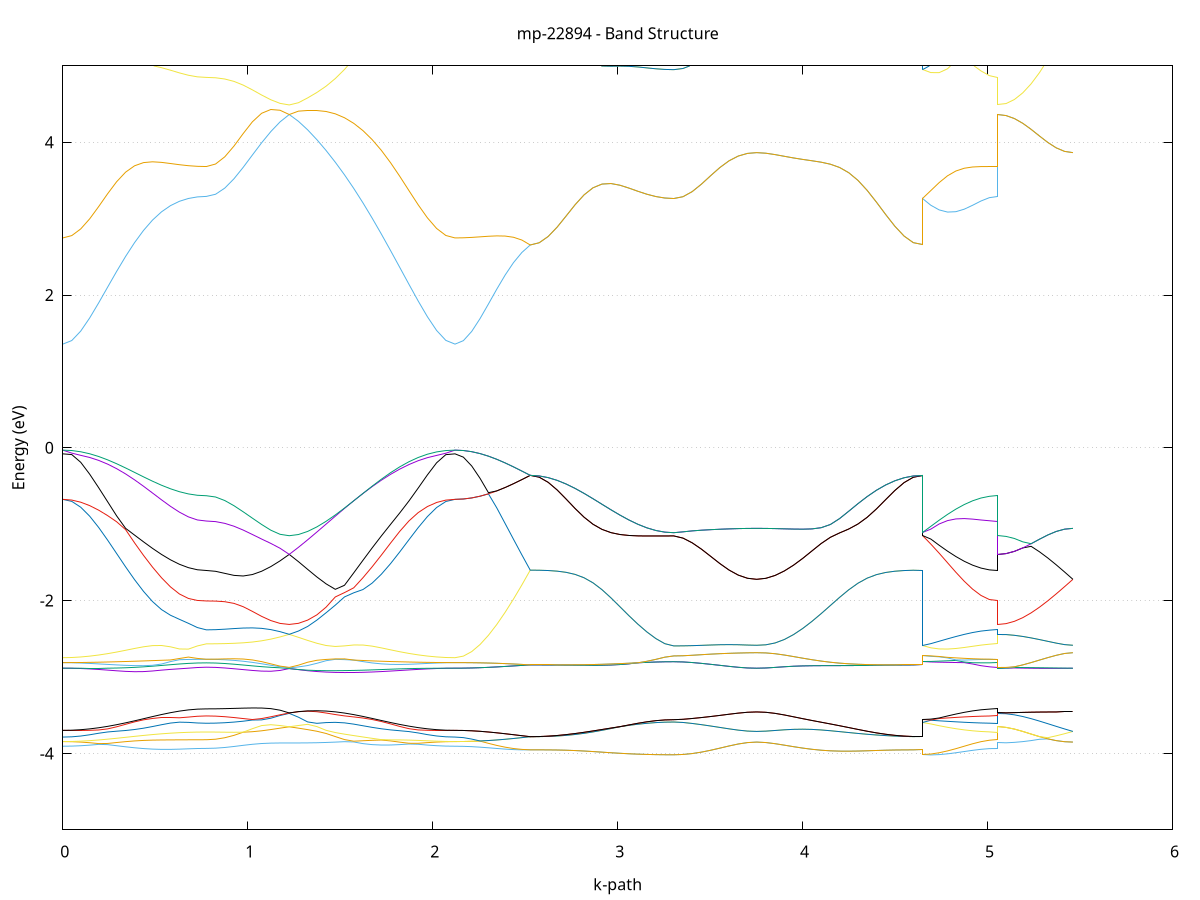 set title 'mp-22894 - Band Structure'
set xlabel 'k-path'
set ylabel 'Energy (eV)'
set grid y
set yrange [-5:5]
set terminal png size 800,600
set output 'mp-22894_bands_gnuplot.png'
plot '-' using 1:2 with lines notitle, '-' using 1:2 with lines notitle, '-' using 1:2 with lines notitle, '-' using 1:2 with lines notitle, '-' using 1:2 with lines notitle, '-' using 1:2 with lines notitle, '-' using 1:2 with lines notitle, '-' using 1:2 with lines notitle, '-' using 1:2 with lines notitle, '-' using 1:2 with lines notitle, '-' using 1:2 with lines notitle, '-' using 1:2 with lines notitle, '-' using 1:2 with lines notitle, '-' using 1:2 with lines notitle, '-' using 1:2 with lines notitle, '-' using 1:2 with lines notitle, '-' using 1:2 with lines notitle, '-' using 1:2 with lines notitle, '-' using 1:2 with lines notitle, '-' using 1:2 with lines notitle, '-' using 1:2 with lines notitle, '-' using 1:2 with lines notitle, '-' using 1:2 with lines notitle, '-' using 1:2 with lines notitle, '-' using 1:2 with lines notitle, '-' using 1:2 with lines notitle, '-' using 1:2 with lines notitle, '-' using 1:2 with lines notitle, '-' using 1:2 with lines notitle, '-' using 1:2 with lines notitle, '-' using 1:2 with lines notitle, '-' using 1:2 with lines notitle
0.000000 -12.484586
0.048514 -12.482586
0.097028 -12.476686
0.145542 -12.467086
0.194056 -12.453986
0.242570 -12.437886
0.291084 -12.419086
0.339598 -12.398286
0.388112 -12.375986
0.436626 -12.352986
0.485140 -12.329986
0.533654 -12.307786
0.582168 -12.287286
0.630682 -12.269486
0.679196 -12.255386
0.727710 -12.246186
0.776224 -12.242886
0.776224 -12.242886
0.826020 -12.241886
0.875817 -12.238686
0.925614 -12.233686
0.975411 -12.226986
1.025208 -12.218986
1.075004 -12.210186
1.124801 -12.200886
1.174598 -12.191686
1.224395 -12.183086
1.224395 -12.183086
1.274188 -12.192386
1.323982 -12.204186
1.373776 -12.218386
1.423570 -12.235186
1.473363 -12.254386
1.523157 -12.275486
1.572951 -12.298286
1.622745 -12.322186
1.672539 -12.346486
1.722332 -12.370686
1.772126 -12.393986
1.821920 -12.415786
1.871714 -12.435486
1.921507 -12.452486
1.971301 -12.466186
2.021095 -12.476286
2.070889 -12.482486
2.120682 -12.484586
2.120682 -12.484586
2.165874 -12.482786
2.211065 -12.477686
2.256256 -12.469186
2.301447 -12.457686
2.346638 -12.443486
2.391829 -12.426886
2.437020 -12.408386
2.482211 -12.388586
2.527403 -12.368086
2.527403 -12.368086
2.575917 -12.366486
2.624431 -12.361986
2.672944 -12.354586
2.721458 -12.344586
2.769972 -12.332286
2.818486 -12.318286
2.867000 -12.302886
2.915514 -12.286786
2.964028 -12.270586
3.012542 -12.254886
3.061056 -12.240286
3.109570 -12.227486
3.158084 -12.216886
3.206598 -12.208986
3.255112 -12.204086
3.303626 -12.202386
3.303626 -12.202386
3.353423 -12.201886
3.403220 -12.200286
3.453017 -12.197686
3.502813 -12.194586
3.552610 -12.190986
3.602407 -12.187486
3.652204 -12.184486
3.702000 -12.182386
3.751797 -12.181586
3.751797 -12.181586
3.801591 -12.182486
3.851385 -12.185386
3.901178 -12.190586
3.950972 -12.198186
4.000766 -12.208086
4.050560 -12.220186
4.100354 -12.234186
4.150147 -12.249586
4.199941 -12.266086
4.249735 -12.282986
4.299529 -12.299786
4.349322 -12.315786
4.399116 -12.330486
4.448910 -12.343386
4.498704 -12.353886
4.548497 -12.361686
4.598291 -12.366486
4.648085 -12.368086
4.648085 -12.202386
4.693276 -12.209286
4.738467 -12.215986
4.783658 -12.222386
4.828849 -12.228186
4.874041 -12.233286
4.919232 -12.237386
4.964423 -12.240386
5.009614 -12.242286
5.054805 -12.242886
5.054805 -12.183086
5.099996 -12.183086
5.145187 -12.182986
5.190378 -12.182686
5.235570 -12.182486
5.280761 -12.182186
5.325952 -12.181986
5.371143 -12.181686
5.416334 -12.181586
5.461525 -12.181586
e
0.000000 -12.246686
0.048514 -12.245686
0.097028 -12.242586
0.145542 -12.237786
0.194056 -12.231186
0.242570 -12.223386
0.291084 -12.214586
0.339598 -12.205386
0.388112 -12.196186
0.436626 -12.187486
0.485140 -12.179786
0.533654 -12.173486
0.582168 -12.168786
0.630682 -12.165886
0.679196 -12.164486
0.727710 -12.164186
0.776224 -12.164186
0.776224 -12.164186
0.826020 -12.164186
0.875817 -12.164186
0.925614 -12.164286
0.975411 -12.164686
1.025208 -12.165786
1.075004 -12.167786
1.124801 -12.171086
1.174598 -12.176086
1.224395 -12.183086
1.224395 -12.183086
1.274188 -12.175686
1.323982 -12.169686
1.373776 -12.165586
1.423570 -12.163586
1.473363 -12.163886
1.523157 -12.166286
1.572951 -12.170886
1.622745 -12.177286
1.672539 -12.185186
1.722332 -12.194086
1.772126 -12.203586
1.821920 -12.213186
1.871714 -12.222286
1.921507 -12.230486
1.971301 -12.237286
2.021095 -12.242386
2.070889 -12.245586
2.120682 -12.246686
2.120682 -12.246686
2.165874 -12.248586
2.211065 -12.254186
2.256256 -12.263286
2.301447 -12.275586
2.346638 -12.290586
2.391829 -12.307986
2.437020 -12.327086
2.482211 -12.347386
2.527403 -12.368086
2.527403 -12.368086
2.575917 -12.366486
2.624431 -12.361986
2.672944 -12.354586
2.721458 -12.344586
2.769972 -12.332286
2.818486 -12.318286
2.867000 -12.302886
2.915514 -12.286786
2.964028 -12.270586
3.012542 -12.254886
3.061056 -12.240286
3.109570 -12.227486
3.158084 -12.216886
3.206598 -12.208986
3.255112 -12.204086
3.303626 -12.202386
3.303626 -12.202386
3.353423 -12.201886
3.403220 -12.200286
3.453017 -12.197686
3.502813 -12.194586
3.552610 -12.190986
3.602407 -12.187486
3.652204 -12.184486
3.702000 -12.182386
3.751797 -12.181586
3.751797 -12.181586
3.801591 -12.182486
3.851385 -12.185386
3.901178 -12.190586
3.950972 -12.198186
4.000766 -12.208086
4.050560 -12.220186
4.100354 -12.234186
4.150147 -12.249586
4.199941 -12.266086
4.249735 -12.282986
4.299529 -12.299786
4.349322 -12.315786
4.399116 -12.330486
4.448910 -12.343386
4.498704 -12.353886
4.548497 -12.361686
4.598291 -12.366486
4.648085 -12.368086
4.648085 -12.202386
4.693276 -12.195586
4.738467 -12.189086
4.783658 -12.182986
4.828849 -12.177586
4.874041 -12.172886
4.919232 -12.169186
4.964423 -12.166486
5.009614 -12.164786
5.054805 -12.164186
5.054805 -12.183086
5.099996 -12.183086
5.145187 -12.182886
5.190378 -12.182686
5.235570 -12.182486
5.280761 -12.182186
5.325952 -12.181986
5.371143 -12.181686
5.416334 -12.181586
5.461525 -12.181586
e
0.000000 -3.906186
0.048514 -3.904586
0.097028 -3.899786
0.145542 -3.892086
0.194056 -3.882086
0.242570 -3.885386
0.291084 -3.899686
0.339598 -3.913786
0.388112 -3.926486
0.436626 -3.936886
0.485140 -3.943986
0.533654 -3.947586
0.582168 -3.947486
0.630682 -3.944486
0.679196 -3.940086
0.727710 -3.936186
0.776224 -3.934686
0.776224 -3.934686
0.826020 -3.931586
0.875817 -3.922786
0.925614 -3.909586
0.975411 -3.894586
1.025208 -3.880786
1.075004 -3.870886
1.124801 -3.865686
1.174598 -3.863786
1.224395 -3.863486
1.224395 -3.863486
1.274188 -3.863386
1.323982 -3.862486
1.373776 -3.860486
1.423570 -3.856986
1.473363 -3.852386
1.523157 -3.846686
1.572951 -3.850286
1.622745 -3.872186
1.672539 -3.885286
1.722332 -3.890786
1.772126 -3.890186
1.821920 -3.885086
1.871714 -3.877186
1.921507 -3.880586
1.971301 -3.891286
2.021095 -3.899386
2.070889 -3.904486
2.120682 -3.906186
2.120682 -3.906186
2.165874 -3.907686
2.211065 -3.911886
2.256256 -3.918586
2.301447 -3.926786
2.346638 -3.935586
2.391829 -3.943886
2.437020 -3.950386
2.482211 -3.953986
2.527403 -3.953386
2.527403 -3.953386
2.575917 -3.953586
2.624431 -3.954186
2.672944 -3.955786
2.721458 -3.958586
2.769972 -3.962986
2.818486 -3.968986
2.867000 -3.976086
2.915514 -3.983886
2.964028 -3.991586
3.012542 -3.998786
3.061056 -4.004986
3.109570 -4.009986
3.158084 -4.013686
3.206598 -4.016286
3.255112 -4.017686
3.303626 -4.018186
3.303626 -4.018186
3.353423 -4.014186
3.403220 -4.002286
3.453017 -3.983486
3.502813 -3.959086
3.552610 -3.931286
3.602407 -3.902786
3.652204 -3.877086
3.702000 -3.858686
3.751797 -3.851986
3.751797 -3.851986
3.801591 -3.858086
3.851385 -3.873086
3.901178 -3.892186
3.950972 -3.912086
4.000766 -3.930686
4.050560 -3.946386
4.100354 -3.958486
4.150147 -3.966386
4.199941 -3.970486
4.249735 -3.971186
4.299529 -3.969386
4.349322 -3.965886
4.399116 -3.961986
4.448910 -3.958386
4.498704 -3.955786
4.548497 -3.954286
4.598291 -3.953586
4.648085 -3.953386
4.648085 -4.018186
4.693276 -4.020386
4.738467 -4.015886
4.783658 -4.005786
4.828849 -3.991786
4.874041 -3.975786
4.919232 -3.959986
4.964423 -3.946686
5.009614 -3.937786
5.054805 -3.934686
5.054805 -3.863486
5.099996 -3.861586
5.145187 -3.855686
5.190378 -3.845986
5.235570 -3.832486
5.280761 -3.815186
5.325952 -3.810086
5.371143 -3.832786
5.416334 -3.847186
5.461525 -3.851986
e
0.000000 -3.845386
0.048514 -3.846886
0.097028 -3.851986
0.145542 -3.860386
0.194056 -3.871686
0.242570 -3.870086
0.291084 -3.857786
0.339598 -3.846286
0.388112 -3.836886
0.436626 -3.830286
0.485140 -3.826386
0.533654 -3.824386
0.582168 -3.823386
0.630682 -3.822686
0.679196 -3.822086
0.727710 -3.821486
0.776224 -3.821186
0.776224 -3.821186
0.826020 -3.814586
0.875817 -3.795186
0.925614 -3.763886
0.975411 -3.722886
1.025208 -3.716186
1.075004 -3.704386
1.124801 -3.687986
1.174598 -3.669786
1.224395 -3.651786
1.224395 -3.651786
1.274188 -3.669786
1.323982 -3.688886
1.373776 -3.710186
1.423570 -3.739286
1.473363 -3.779886
1.523157 -3.819186
1.572951 -3.840586
1.622745 -3.834486
1.672539 -3.829086
1.722332 -3.825086
1.772126 -3.836786
1.821920 -3.852786
1.871714 -3.867486
1.921507 -3.867986
1.971301 -3.859086
2.021095 -3.851786
2.070889 -3.847086
2.120682 -3.845386
2.120682 -3.845386
2.165874 -3.844486
2.211065 -3.841986
2.256256 -3.839486
2.301447 -3.868486
2.346638 -3.895786
2.391829 -3.918786
2.437020 -3.936286
2.482211 -3.947786
2.527403 -3.953386
2.527403 -3.953386
2.575917 -3.953586
2.624431 -3.954186
2.672944 -3.955786
2.721458 -3.958586
2.769972 -3.962986
2.818486 -3.968986
2.867000 -3.976086
2.915514 -3.983886
2.964028 -3.991586
3.012542 -3.998786
3.061056 -4.004986
3.109570 -4.009986
3.158084 -4.013686
3.206598 -4.016286
3.255112 -4.017686
3.303626 -4.018186
3.303626 -4.018186
3.353423 -4.014186
3.403220 -4.002286
3.453017 -3.983486
3.502813 -3.959086
3.552610 -3.931286
3.602407 -3.902786
3.652204 -3.877086
3.702000 -3.858686
3.751797 -3.851986
3.751797 -3.851986
3.801591 -3.858086
3.851385 -3.873086
3.901178 -3.892186
3.950972 -3.912086
4.000766 -3.930686
4.050560 -3.946386
4.100354 -3.958486
4.150147 -3.966386
4.199941 -3.970486
4.249735 -3.971186
4.299529 -3.969386
4.349322 -3.965886
4.399116 -3.961986
4.448910 -3.958386
4.498704 -3.955786
4.548497 -3.954286
4.598291 -3.953586
4.648085 -3.953386
4.648085 -4.018186
4.693276 -4.008586
4.738467 -3.991486
4.783658 -3.967586
4.828849 -3.938286
4.874041 -3.906086
4.919232 -3.874186
4.964423 -3.846686
5.009614 -3.827886
5.054805 -3.821186
5.054805 -3.651786
5.099996 -3.659786
5.145187 -3.681686
5.190378 -3.712486
5.235570 -3.746886
5.280761 -3.780586
5.325952 -3.809986
5.371143 -3.832786
5.416334 -3.847086
5.461525 -3.851986
e
0.000000 -3.845086
0.048514 -3.843786
0.097028 -3.839686
0.145542 -3.833086
0.194056 -3.824386
0.242570 -3.813786
0.291084 -3.802086
0.339598 -3.789586
0.388112 -3.777086
0.436626 -3.764986
0.485140 -3.753686
0.533654 -3.743786
0.582168 -3.735486
0.630682 -3.728886
0.679196 -3.724086
0.727710 -3.721186
0.776224 -3.720286
0.776224 -3.720286
0.826020 -3.720986
0.875817 -3.722586
0.925614 -3.723686
0.975411 -3.722286
1.025208 -3.676586
1.075004 -3.636086
1.124801 -3.624586
1.174598 -3.635386
1.224395 -3.651686
1.224395 -3.651686
1.274188 -3.634986
1.323982 -3.619686
1.373776 -3.649186
1.423570 -3.697986
1.473363 -3.727286
1.523157 -3.748186
1.572951 -3.766986
1.622745 -3.785086
1.672539 -3.802786
1.722332 -3.820086
1.772126 -3.823086
1.821920 -3.823486
1.871714 -3.826086
1.921507 -3.830186
1.971301 -3.835086
2.021095 -3.839986
2.070889 -3.843686
2.120682 -3.845086
2.120682 -3.845086
2.165874 -3.844186
2.211065 -3.841686
2.256256 -3.837686
2.301447 -3.831886
2.346638 -3.824386
2.391829 -3.815486
2.437020 -3.805186
2.482211 -3.793786
2.527403 -3.781486
2.527403 -3.781486
2.575917 -3.780586
2.624431 -3.777786
2.672944 -3.772586
2.721458 -3.764286
2.769972 -3.752586
2.818486 -3.737386
2.867000 -3.718886
2.915514 -3.697786
2.964028 -3.674886
3.012542 -3.651186
3.061056 -3.633086
3.109570 -3.618186
3.158084 -3.605986
3.206598 -3.596886
3.255112 -3.591286
3.303626 -3.589386
3.303626 -3.589386
3.353423 -3.595286
3.403220 -3.608186
3.453017 -3.623986
3.502813 -3.641586
3.552610 -3.660086
3.602407 -3.678686
3.652204 -3.695586
3.702000 -3.707986
3.751797 -3.712486
3.751797 -3.712486
3.801591 -3.708586
3.851385 -3.700086
3.901178 -3.691386
3.950972 -3.685286
4.000766 -3.683286
4.050560 -3.686086
4.100354 -3.693186
4.150147 -3.703386
4.199941 -3.715086
4.249735 -3.727186
4.299529 -3.738886
4.349322 -3.749686
4.399116 -3.759086
4.448910 -3.767086
4.498704 -3.773386
4.548497 -3.777886
4.598291 -3.780586
4.648085 -3.781486
4.648085 -3.589386
4.693276 -3.614386
4.738467 -3.637686
4.783658 -3.658686
4.828849 -3.676986
4.874041 -3.692286
4.919232 -3.704386
4.964423 -3.713186
5.009614 -3.718486
5.054805 -3.720286
5.054805 -3.651686
5.099996 -3.659686
5.145187 -3.681586
5.190378 -3.712386
5.235570 -3.746786
5.280761 -3.780486
5.325952 -3.794386
5.371143 -3.770086
5.416334 -3.742686
5.461525 -3.712486
e
0.000000 -3.786486
0.048514 -3.783086
0.097028 -3.772886
0.145542 -3.756386
0.194056 -3.736286
0.242570 -3.719586
0.291084 -3.709586
0.339598 -3.700386
0.388112 -3.687586
0.436626 -3.670186
0.485140 -3.648586
0.533654 -3.624886
0.582168 -3.603086
0.630682 -3.591186
0.679196 -3.594086
0.727710 -3.601886
0.776224 -3.605486
0.776224 -3.605486
0.826020 -3.603786
0.875817 -3.598686
0.925614 -3.590286
0.975411 -3.578686
1.025208 -3.563486
1.075004 -3.561386
1.124801 -3.539786
1.174598 -3.504086
1.224395 -3.476186
1.224395 -3.476186
1.274188 -3.526286
1.323982 -3.588186
1.373776 -3.606486
1.423570 -3.596886
1.473363 -3.593686
1.523157 -3.600386
1.572951 -3.616886
1.622745 -3.638186
1.672539 -3.659386
1.722332 -3.677786
1.772126 -3.692386
1.821920 -3.703486
1.871714 -3.714486
1.921507 -3.732386
1.971301 -3.754386
2.021095 -3.772086
2.070889 -3.782886
2.120682 -3.786486
2.120682 -3.786486
2.165874 -3.793586
2.211065 -3.812786
2.256256 -3.837386
2.301447 -3.831586
2.346638 -3.824086
2.391829 -3.815186
2.437020 -3.804886
2.482211 -3.793586
2.527403 -3.781486
2.527403 -3.781486
2.575917 -3.780586
2.624431 -3.777786
2.672944 -3.772586
2.721458 -3.764286
2.769972 -3.752586
2.818486 -3.737386
2.867000 -3.718886
2.915514 -3.697786
2.964028 -3.674886
3.012542 -3.651186
3.061056 -3.633086
3.109570 -3.618186
3.158084 -3.605986
3.206598 -3.596886
3.255112 -3.591286
3.303626 -3.589386
3.303626 -3.589386
3.353423 -3.595286
3.403220 -3.608186
3.453017 -3.623986
3.502813 -3.641586
3.552610 -3.660086
3.602407 -3.678686
3.652204 -3.695586
3.702000 -3.707986
3.751797 -3.712486
3.751797 -3.712486
3.801591 -3.708586
3.851385 -3.700086
3.901178 -3.691386
3.950972 -3.685286
4.000766 -3.683286
4.050560 -3.686086
4.100354 -3.693186
4.150147 -3.703386
4.199941 -3.715086
4.249735 -3.727186
4.299529 -3.738886
4.349322 -3.749686
4.399116 -3.759086
4.448910 -3.767086
4.498704 -3.773386
4.548497 -3.777886
4.598291 -3.780586
4.648085 -3.781486
4.648085 -3.589386
4.693276 -3.566286
4.738467 -3.573486
4.783658 -3.580286
4.828849 -3.586786
4.874041 -3.592686
4.919232 -3.597786
4.964423 -3.601886
5.009614 -3.604586
5.054805 -3.605486
5.054805 -3.476186
5.099996 -3.481086
5.145187 -3.495286
5.190378 -3.517286
5.235570 -3.545286
5.280761 -3.577286
5.325952 -3.611386
5.371143 -3.645986
5.416334 -3.679986
5.461525 -3.712486
e
0.000000 -3.698686
0.048514 -3.698786
0.097028 -3.698786
0.145542 -3.697786
0.194056 -3.693486
0.242570 -3.679086
0.291084 -3.651986
0.339598 -3.619286
0.388112 -3.587386
0.436626 -3.560686
0.485140 -3.542786
0.533654 -3.535286
0.582168 -3.535286
0.630682 -3.534086
0.679196 -3.524586
0.727710 -3.513986
0.776224 -3.509686
0.776224 -3.509686
0.826020 -3.512286
0.875817 -3.519686
0.925614 -3.530786
0.975411 -3.543986
1.025208 -3.556786
1.075004 -3.544186
1.124801 -3.520786
1.174598 -3.494986
1.224395 -3.470586
1.224395 -3.470586
1.274188 -3.454386
1.323982 -3.447286
1.373776 -3.454586
1.423570 -3.471486
1.473363 -3.491686
1.523157 -3.509186
1.572951 -3.522686
1.622745 -3.536986
1.672539 -3.556586
1.722332 -3.582686
1.772126 -3.614086
1.821920 -3.647386
1.871714 -3.676686
1.921507 -3.692886
1.971301 -3.697686
2.021095 -3.698786
2.070889 -3.698786
2.120682 -3.698686
2.120682 -3.698686
2.165874 -3.700186
2.211065 -3.704386
2.256256 -3.711186
2.301447 -3.720186
2.346638 -3.730886
2.391829 -3.742886
2.437020 -3.755686
2.482211 -3.768686
2.527403 -3.781286
2.527403 -3.781286
2.575917 -3.779586
2.624431 -3.774386
2.672944 -3.765886
2.721458 -3.754286
2.769972 -3.740186
2.818486 -3.723886
2.867000 -3.705986
2.915514 -3.687286
2.964028 -3.668386
3.012542 -3.650086
3.061056 -3.627686
3.109570 -3.605786
3.158084 -3.586586
3.206598 -3.571686
3.255112 -3.562086
3.303626 -3.558786
3.303626 -3.558786
3.353423 -3.553686
3.403220 -3.543186
3.453017 -3.530986
3.502813 -3.517486
3.552610 -3.502786
3.602407 -3.487386
3.652204 -3.472886
3.702000 -3.461686
3.751797 -3.457386
3.751797 -3.457386
3.801591 -3.462186
3.851385 -3.476186
3.901178 -3.496886
3.950972 -3.520986
4.000766 -3.545586
4.050560 -3.569186
4.100354 -3.591986
4.150147 -3.614686
4.199941 -3.637986
4.249735 -3.662086
4.299529 -3.686486
4.349322 -3.709986
4.399116 -3.731486
4.448910 -3.749586
4.498704 -3.763786
4.548497 -3.773686
4.598291 -3.779386
4.648085 -3.781286
4.648085 -3.558786
4.693276 -3.563086
4.738467 -3.543486
4.783658 -3.535986
4.828849 -3.528986
4.874041 -3.522586
4.919232 -3.517186
4.964423 -3.513186
5.009614 -3.510586
5.054805 -3.509686
5.054805 -3.470586
5.099996 -3.469286
5.145187 -3.466386
5.190378 -3.463386
5.235570 -3.460886
5.280761 -3.459186
5.325952 -3.458186
5.371143 -3.457686
5.416334 -3.457386
5.461525 -3.457386
e
0.000000 -3.698586
0.048514 -3.696386
0.097028 -3.689886
0.145542 -3.679186
0.194056 -3.664486
0.242570 -3.646186
0.291084 -3.624486
0.339598 -3.600086
0.388112 -3.573686
0.436626 -3.546086
0.485140 -3.518286
0.533654 -3.491586
0.582168 -3.467186
0.630682 -3.446486
0.679196 -3.430686
0.727710 -3.420786
0.776224 -3.417386
0.776224 -3.417386
0.826020 -3.416586
0.875817 -3.414186
0.925614 -3.410986
0.975411 -3.407686
1.025208 -3.405486
1.075004 -3.406286
1.124801 -3.413986
1.174598 -3.434386
1.224395 -3.470486
1.224395 -3.470486
1.274188 -3.452986
1.323982 -3.444086
1.373776 -3.441586
1.423570 -3.445886
1.473363 -3.456186
1.523157 -3.471986
1.572951 -3.492286
1.622745 -3.516186
1.672539 -3.542286
1.722332 -3.569286
1.772126 -3.595886
1.821920 -3.620986
1.871714 -3.643486
1.921507 -3.662786
1.971301 -3.678186
2.021095 -3.689386
2.070889 -3.696286
2.120682 -3.698586
2.120682 -3.698586
2.165874 -3.699986
2.211065 -3.704186
2.256256 -3.710986
2.301447 -3.719986
2.346638 -3.730686
2.391829 -3.742686
2.437020 -3.755386
2.482211 -3.768486
2.527403 -3.781286
2.527403 -3.781286
2.575917 -3.779586
2.624431 -3.774386
2.672944 -3.765886
2.721458 -3.754286
2.769972 -3.740186
2.818486 -3.723886
2.867000 -3.705986
2.915514 -3.687286
2.964028 -3.668386
3.012542 -3.650086
3.061056 -3.627686
3.109570 -3.605786
3.158084 -3.586586
3.206598 -3.571686
3.255112 -3.562086
3.303626 -3.558786
3.303626 -3.558786
3.353423 -3.553686
3.403220 -3.543186
3.453017 -3.530986
3.502813 -3.517486
3.552610 -3.502786
3.602407 -3.487386
3.652204 -3.472886
3.702000 -3.461686
3.751797 -3.457386
3.751797 -3.457386
3.801591 -3.462186
3.851385 -3.476186
3.901178 -3.496886
3.950972 -3.520986
4.000766 -3.545586
4.050560 -3.569186
4.100354 -3.591986
4.150147 -3.614686
4.199941 -3.637986
4.249735 -3.662086
4.299529 -3.686486
4.349322 -3.709986
4.399116 -3.731486
4.448910 -3.749586
4.498704 -3.763786
4.548497 -3.773686
4.598291 -3.779386
4.648085 -3.781286
4.648085 -3.558786
4.693276 -3.551186
4.738467 -3.536386
4.783658 -3.510086
4.828849 -3.485186
4.874041 -3.462686
4.919232 -3.443786
4.964423 -3.429486
5.009614 -3.420486
5.054805 -3.417386
5.054805 -3.470486
5.099996 -3.469286
5.145187 -3.466386
5.190378 -3.463286
5.235570 -3.460886
5.280761 -3.459186
5.325952 -3.458186
5.371143 -3.457686
5.416334 -3.457386
5.461525 -3.457386
e
0.000000 -2.884686
0.048514 -2.885786
0.097028 -2.888986
0.145542 -2.894286
0.194056 -2.901386
0.242570 -2.909886
0.291084 -2.918686
0.339598 -2.926386
0.388112 -2.930686
0.436626 -2.929286
0.485140 -2.921386
0.533654 -2.910186
0.582168 -2.900486
0.630682 -2.892686
0.679196 -2.884486
0.727710 -2.875986
0.776224 -2.871686
0.776224 -2.871686
0.826020 -2.874386
0.875817 -2.881786
0.925614 -2.891986
0.975411 -2.903286
1.025208 -2.914286
1.075004 -2.922886
1.124801 -2.924886
1.174598 -2.914286
1.224395 -2.889686
1.224395 -2.889686
1.274188 -2.903586
1.323982 -2.917986
1.373776 -2.928386
1.423570 -2.935586
1.473363 -2.939886
1.523157 -2.941686
1.572951 -2.941186
1.622745 -2.938786
1.672539 -2.934586
1.722332 -2.928986
1.772126 -2.922286
1.821920 -2.914986
1.871714 -2.907586
1.921507 -2.900386
1.971301 -2.894086
2.021095 -2.889086
2.070889 -2.885786
2.120682 -2.884686
2.120682 -2.884686
2.165874 -2.883986
2.211065 -2.881786
2.256256 -2.878286
2.301447 -2.873686
2.346638 -2.868086
2.391829 -2.861786
2.437020 -2.855186
2.482211 -2.848286
2.527403 -2.841586
2.527403 -2.841586
2.575917 -2.841886
2.624431 -2.842686
2.672944 -2.843786
2.721458 -2.845086
2.769972 -2.846286
2.818486 -2.847086
2.867000 -2.847186
2.915514 -2.845886
2.964028 -2.842786
3.012542 -2.836986
3.061056 -2.827686
3.109570 -2.813886
3.158084 -2.808486
3.206598 -2.803986
3.255112 -2.800986
3.303626 -2.799986
3.303626 -2.799986
3.353423 -2.802986
3.403220 -2.810786
3.453017 -2.821586
3.502813 -2.833986
3.552610 -2.847286
3.602407 -2.860786
3.652204 -2.872986
3.702000 -2.881886
3.751797 -2.885086
3.751797 -2.885086
3.801591 -2.881986
3.851385 -2.874386
3.901178 -2.865986
3.950972 -2.859186
4.000766 -2.854886
4.050560 -2.852686
4.100354 -2.851686
4.150147 -2.851286
4.199941 -2.850886
4.249735 -2.850386
4.299529 -2.849586
4.349322 -2.848386
4.399116 -2.846886
4.448910 -2.845386
4.498704 -2.843886
4.548497 -2.842686
4.598291 -2.841886
4.648085 -2.841586
4.648085 -2.799986
4.693276 -2.803286
4.738467 -2.806086
4.783658 -2.808486
4.828849 -2.810486
4.874041 -2.812086
4.919232 -2.829986
4.964423 -2.851886
5.009614 -2.866486
5.054805 -2.871686
5.054805 -2.889686
5.099996 -2.883686
5.145187 -2.881786
5.190378 -2.883686
5.235570 -2.885486
5.280761 -2.886686
5.325952 -2.887186
5.371143 -2.886986
5.416334 -2.886286
5.461525 -2.885086
e
0.000000 -2.884586
0.048514 -2.884786
0.097028 -2.885186
0.145542 -2.885486
0.194056 -2.885486
0.242570 -2.884586
0.291084 -2.882586
0.339598 -2.879086
0.388112 -2.873886
0.436626 -2.866986
0.485140 -2.858486
0.533654 -2.849086
0.582168 -2.839186
0.630682 -2.829786
0.679196 -2.821986
0.727710 -2.816786
0.776224 -2.814986
0.776224 -2.814986
0.826020 -2.817186
0.875817 -2.823386
0.925614 -2.832486
0.975411 -2.843186
1.025208 -2.854286
1.075004 -2.864686
1.124801 -2.873286
1.174598 -2.879786
1.224395 -2.889586
1.224395 -2.889586
1.274188 -2.902286
1.323982 -2.910886
1.373776 -2.915486
1.423570 -2.917286
1.473363 -2.917386
1.523157 -2.916186
1.572951 -2.913986
1.622745 -2.910886
1.672539 -2.907086
1.722332 -2.902586
1.772126 -2.897886
1.821920 -2.893586
1.871714 -2.890286
1.921507 -2.887886
1.971301 -2.886286
2.021095 -2.885386
2.070889 -2.884786
2.120682 -2.884586
2.120682 -2.884586
2.165874 -2.883886
2.211065 -2.881786
2.256256 -2.878286
2.301447 -2.873586
2.346638 -2.868086
2.391829 -2.861786
2.437020 -2.855086
2.482211 -2.848286
2.527403 -2.841586
2.527403 -2.841586
2.575917 -2.841886
2.624431 -2.842686
2.672944 -2.843786
2.721458 -2.845086
2.769972 -2.846286
2.818486 -2.847086
2.867000 -2.847186
2.915514 -2.845886
2.964028 -2.842786
3.012542 -2.836986
3.061056 -2.827686
3.109570 -2.813886
3.158084 -2.808486
3.206598 -2.803986
3.255112 -2.800986
3.303626 -2.799986
3.303626 -2.799986
3.353423 -2.802986
3.403220 -2.810786
3.453017 -2.821586
3.502813 -2.833986
3.552610 -2.847286
3.602407 -2.860786
3.652204 -2.872986
3.702000 -2.881886
3.751797 -2.885086
3.751797 -2.885086
3.801591 -2.881986
3.851385 -2.874386
3.901178 -2.865986
3.950972 -2.859186
4.000766 -2.854886
4.050560 -2.852686
4.100354 -2.851686
4.150147 -2.851286
4.199941 -2.850886
4.249735 -2.850386
4.299529 -2.849586
4.349322 -2.848386
4.399116 -2.846886
4.448910 -2.845386
4.498704 -2.843886
4.548497 -2.842686
4.598291 -2.841886
4.648085 -2.841586
4.648085 -2.799986
4.693276 -2.796286
4.738467 -2.792286
4.783658 -2.787786
4.828849 -2.783186
4.874041 -2.803786
4.919232 -2.813386
4.964423 -2.814286
5.009614 -2.814786
5.054805 -2.814986
5.054805 -2.889586
5.099996 -2.883586
5.145187 -2.875186
5.190378 -2.876086
5.235570 -2.877286
5.280761 -2.878686
5.325952 -2.880386
5.371143 -2.881986
5.416334 -2.883686
5.461525 -2.885086
e
0.000000 -2.811786
0.048514 -2.813186
0.097028 -2.816986
0.145542 -2.822386
0.194056 -2.828686
0.242570 -2.835286
0.291084 -2.841686
0.339598 -2.847186
0.388112 -2.850986
0.436626 -2.851886
0.485140 -2.846886
0.533654 -2.830486
0.582168 -2.798486
0.630682 -2.773586
0.679196 -2.770486
0.727710 -2.768586
0.776224 -2.767986
0.776224 -2.767986
0.826020 -2.769486
0.875817 -2.774186
0.925614 -2.782286
0.975411 -2.793786
1.025208 -2.808686
1.075004 -2.826686
1.124801 -2.846486
1.174598 -2.865586
1.224395 -2.879686
1.224395 -2.879686
1.274188 -2.868186
1.323982 -2.850086
1.373776 -2.820786
1.423570 -2.786786
1.473363 -2.768886
1.523157 -2.772586
1.572951 -2.778686
1.622745 -2.798486
1.672539 -2.815786
1.722332 -2.827986
1.772126 -2.834486
1.821920 -2.835986
1.871714 -2.833386
1.921507 -2.828486
1.971301 -2.822586
2.021095 -2.817186
2.070889 -2.813286
2.120682 -2.811786
2.120682 -2.811786
2.165874 -2.812086
2.211065 -2.813086
2.256256 -2.814786
2.301447 -2.817186
2.346638 -2.820486
2.391829 -2.824686
2.437020 -2.829686
2.482211 -2.835386
2.527403 -2.841586
2.527403 -2.841586
2.575917 -2.841586
2.624431 -2.841586
2.672944 -2.841386
2.721458 -2.840986
2.769972 -2.840186
2.818486 -2.838886
2.867000 -2.836686
2.915514 -2.833686
2.964028 -2.829786
3.012542 -2.824986
3.061056 -2.819486
3.109570 -2.813786
3.158084 -2.794386
3.206598 -2.769086
3.255112 -2.740486
3.303626 -2.724286
3.303626 -2.724286
3.353423 -2.721886
3.403220 -2.715686
3.453017 -2.708086
3.502813 -2.700886
3.552610 -2.694786
3.602407 -2.690086
3.652204 -2.686386
3.702000 -2.683486
3.751797 -2.681986
3.751797 -2.681986
3.801591 -2.684886
3.851385 -2.695386
3.901178 -2.712286
3.950972 -2.732586
4.000766 -2.753686
4.050560 -2.773786
4.100354 -2.791686
4.150147 -2.806686
4.199941 -2.818586
4.249735 -2.827286
4.299529 -2.833286
4.349322 -2.837186
4.399116 -2.839486
4.448910 -2.840786
4.498704 -2.841286
4.548497 -2.841586
4.598291 -2.841586
4.648085 -2.841586
4.648085 -2.724286
4.693276 -2.729386
4.738467 -2.735986
4.783658 -2.750286
4.828849 -2.775986
4.874041 -2.778586
4.919232 -2.774386
4.964423 -2.770986
5.009614 -2.768686
5.054805 -2.767986
5.054805 -2.879686
5.099996 -2.880286
5.145187 -2.866786
5.190378 -2.841586
5.235570 -2.811286
5.280761 -2.778786
5.325952 -2.746286
5.371143 -2.716286
5.416334 -2.692186
5.461525 -2.681986
e
0.000000 -2.811786
0.048514 -2.811386
0.097028 -2.810286
0.145542 -2.808486
0.194056 -2.806186
0.242570 -2.803486
0.291084 -2.800486
0.339598 -2.797186
0.388112 -2.793586
0.436626 -2.789686
0.485140 -2.785586
0.533654 -2.781386
0.582168 -2.777286
0.630682 -2.757786
0.679196 -2.739186
0.727710 -2.756686
0.776224 -2.767786
0.776224 -2.767786
0.826020 -2.766286
0.875817 -2.763086
0.925614 -2.761286
0.975411 -2.764686
1.025208 -2.776786
1.075004 -2.798786
1.124801 -2.827886
1.174598 -2.857486
1.224395 -2.874386
1.224395 -2.874386
1.274188 -2.845086
1.323982 -2.806586
1.373776 -2.781086
1.423570 -2.770086
1.473363 -2.763186
1.523157 -2.762686
1.572951 -2.778086
1.622745 -2.783886
1.672539 -2.789086
1.722332 -2.793586
1.772126 -2.797486
1.821920 -2.800786
1.871714 -2.803686
1.921507 -2.806286
1.971301 -2.808486
2.021095 -2.810186
2.070889 -2.811386
2.120682 -2.811786
2.120682 -2.811786
2.165874 -2.812086
2.211065 -2.813086
2.256256 -2.814786
2.301447 -2.817186
2.346638 -2.820486
2.391829 -2.824686
2.437020 -2.829586
2.482211 -2.835286
2.527403 -2.841586
2.527403 -2.841586
2.575917 -2.841586
2.624431 -2.841586
2.672944 -2.841386
2.721458 -2.840986
2.769972 -2.840186
2.818486 -2.838886
2.867000 -2.836686
2.915514 -2.833686
2.964028 -2.829786
3.012542 -2.824986
3.061056 -2.819486
3.109570 -2.813786
3.158084 -2.794386
3.206598 -2.769086
3.255112 -2.740486
3.303626 -2.724286
3.303626 -2.724286
3.353423 -2.721886
3.403220 -2.715686
3.453017 -2.708086
3.502813 -2.700886
3.552610 -2.694786
3.602407 -2.690086
3.652204 -2.686386
3.702000 -2.683486
3.751797 -2.681986
3.751797 -2.681986
3.801591 -2.684886
3.851385 -2.695386
3.901178 -2.712286
3.950972 -2.732586
4.000766 -2.753686
4.050560 -2.773786
4.100354 -2.791686
4.150147 -2.806686
4.199941 -2.818586
4.249735 -2.827286
4.299529 -2.833286
4.349322 -2.837186
4.399116 -2.839486
4.448910 -2.840786
4.498704 -2.841286
4.548497 -2.841586
4.598291 -2.841586
4.648085 -2.841586
4.648085 -2.724286
4.693276 -2.723486
4.738467 -2.731386
4.783658 -2.742886
4.828849 -2.749586
4.874041 -2.755686
4.919232 -2.760786
4.964423 -2.764686
5.009614 -2.767086
5.054805 -2.767786
5.054805 -2.874386
5.099996 -2.874586
5.145187 -2.866686
5.190378 -2.841586
5.235570 -2.811286
5.280761 -2.778686
5.325952 -2.746286
5.371143 -2.716186
5.416334 -2.692186
5.461525 -2.681986
e
0.000000 -2.747286
0.048514 -2.744886
0.097028 -2.737886
0.145542 -2.726886
0.194056 -2.712286
0.242570 -2.694386
0.291084 -2.673486
0.339598 -2.650286
0.388112 -2.626486
0.436626 -2.604486
0.485140 -2.589186
0.533654 -2.587586
0.582168 -2.604886
0.630682 -2.632986
0.679196 -2.634986
0.727710 -2.593486
0.776224 -2.566086
0.776224 -2.566086
0.826020 -2.565286
0.875817 -2.562986
0.925614 -2.558986
0.975411 -2.552586
1.025208 -2.542286
1.075004 -2.526386
1.124801 -2.504286
1.174598 -2.475786
1.224395 -2.441286
1.224395 -2.441286
1.274188 -2.480786
1.323982 -2.521086
1.373776 -2.558486
1.423570 -2.587786
1.473363 -2.600386
1.523157 -2.592786
1.572951 -2.580986
1.622745 -2.581386
1.672539 -2.595886
1.722332 -2.618786
1.772126 -2.644386
1.821920 -2.669186
1.871714 -2.691486
1.921507 -2.710486
1.971301 -2.725886
2.021095 -2.737386
2.070889 -2.744786
2.120682 -2.747286
2.120682 -2.747286
2.165874 -2.726686
2.211065 -2.667286
2.256256 -2.574286
2.301447 -2.453986
2.346638 -2.311986
2.391829 -2.152486
2.437020 -1.978986
2.482211 -1.794486
2.527403 -1.601286
2.527403 -1.601286
2.575917 -1.602386
2.624431 -1.606286
2.672944 -1.614486
2.721458 -1.629886
2.769972 -1.656886
2.818486 -1.701186
2.867000 -1.767786
2.915514 -1.857286
2.964028 -1.964386
3.012542 -2.080486
3.061056 -2.197486
3.109570 -2.308786
3.158084 -2.409986
3.206598 -2.496986
3.255112 -2.563886
3.303626 -2.593186
3.303626 -2.593186
3.353423 -2.592186
3.403220 -2.589586
3.453017 -2.585686
3.502813 -2.581286
3.552610 -2.577686
3.602407 -2.576186
3.652204 -2.577786
3.702000 -2.581886
3.751797 -2.584786
3.751797 -2.584786
3.801591 -2.578586
3.851385 -2.554486
3.901178 -2.509386
3.950972 -2.444886
4.000766 -2.364486
4.050560 -2.271886
4.100354 -2.170486
4.150147 -2.064186
4.199941 -1.957786
4.249735 -1.857986
4.299529 -1.772086
4.349322 -1.705786
4.399116 -1.660186
4.448910 -1.631786
4.498704 -1.615386
4.548497 -1.606586
4.598291 -1.602486
4.648085 -1.601286
4.648085 -2.593186
4.693276 -2.617786
4.738467 -2.632486
4.783658 -2.634386
4.828849 -2.626786
4.874041 -2.613786
4.919232 -2.598186
4.964423 -2.582686
5.009614 -2.570686
5.054805 -2.566086
5.054805 -2.441286
5.099996 -2.444686
5.145187 -2.454286
5.190378 -2.469286
5.235570 -2.488286
5.280761 -2.509986
5.325952 -2.533186
5.371143 -2.556286
5.416334 -2.575986
5.461525 -2.584786
e
0.000000 -0.674686
0.048514 -0.701186
0.097028 -0.777686
0.145542 -0.895286
0.194056 -1.042786
0.242570 -1.208886
0.291084 -1.383486
0.339598 -1.558286
0.388112 -1.725886
0.436626 -1.879586
0.485140 -2.012486
0.533654 -2.117386
0.582168 -2.191586
0.630682 -2.245086
0.679196 -2.297286
0.727710 -2.352886
0.776224 -2.382886
0.776224 -2.382886
0.826020 -2.380486
0.875817 -2.374186
0.925614 -2.366086
0.975411 -2.359186
1.025208 -2.357086
1.075004 -2.363186
1.124801 -2.379586
1.174598 -2.406386
1.224395 -2.441286
1.224395 -2.441286
1.274188 -2.398286
1.323982 -2.338386
1.373776 -2.255286
1.423570 -2.159086
1.473363 -2.059486
1.523157 -1.951786
1.572951 -1.897986
1.622745 -1.855286
1.672539 -1.771086
1.722332 -1.654786
1.772126 -1.515886
1.821920 -1.362486
1.871714 -1.202586
1.921507 -1.044986
1.971301 -0.900386
2.021095 -0.781686
2.070889 -0.702586
2.120682 -0.674686
2.120682 -0.674686
2.165874 -0.669986
2.211065 -0.656086
2.256256 -0.633386
2.301447 -0.602386
2.346638 -0.786786
2.391829 -0.991786
2.437020 -1.197686
2.482211 -1.401686
2.527403 -1.601286
2.527403 -1.601286
2.575917 -1.602386
2.624431 -1.606286
2.672944 -1.614486
2.721458 -1.629886
2.769972 -1.656886
2.818486 -1.701186
2.867000 -1.767786
2.915514 -1.857286
2.964028 -1.964386
3.012542 -2.080486
3.061056 -2.197486
3.109570 -2.308786
3.158084 -2.409986
3.206598 -2.496986
3.255112 -2.563886
3.303626 -2.593186
3.303626 -2.593186
3.353423 -2.592186
3.403220 -2.589586
3.453017 -2.585686
3.502813 -2.581286
3.552610 -2.577686
3.602407 -2.576186
3.652204 -2.577786
3.702000 -2.581886
3.751797 -2.584786
3.751797 -2.584786
3.801591 -2.578586
3.851385 -2.554486
3.901178 -2.509386
3.950972 -2.444886
4.000766 -2.364486
4.050560 -2.271886
4.100354 -2.170486
4.150147 -2.064186
4.199941 -1.957786
4.249735 -1.857986
4.299529 -1.772086
4.349322 -1.705786
4.399116 -1.660186
4.448910 -1.631786
4.498704 -1.615386
4.548497 -1.606586
4.598291 -1.602486
4.648085 -1.601286
4.648085 -2.593186
4.693276 -2.563486
4.738467 -2.532086
4.783658 -2.500486
4.828849 -2.470186
4.874041 -2.442186
4.919232 -2.417986
4.964423 -2.399086
5.009614 -2.386986
5.054805 -2.382886
5.054805 -2.441286
5.099996 -2.444586
5.145187 -2.454286
5.190378 -2.469186
5.235570 -2.488186
5.280761 -2.509986
5.325952 -2.533186
5.371143 -2.556286
5.416334 -2.575986
5.461525 -2.584786
e
0.000000 -0.674286
0.048514 -0.683886
0.097028 -0.711886
0.145542 -0.756786
0.194056 -0.816286
0.242570 -0.887686
0.291084 -0.967886
0.339598 -1.070786
0.388112 -1.244186
0.436626 -1.408486
0.485140 -1.561586
0.533654 -1.700486
0.582168 -1.820286
0.630682 -1.913386
0.679196 -1.971686
0.727710 -1.997986
0.776224 -2.004586
0.776224 -2.004586
0.826020 -2.006386
0.875817 -2.014386
0.925614 -2.036386
0.975411 -2.079886
1.025208 -2.141186
1.075004 -2.206086
1.124801 -2.261286
1.174598 -2.298486
1.224395 -2.311886
1.224395 -2.311886
1.274188 -2.297486
1.323982 -2.255286
1.373776 -2.186586
1.423570 -2.085786
1.473363 -1.952186
1.523157 -1.895086
1.572951 -1.832586
1.622745 -1.701086
1.672539 -1.557786
1.722332 -1.404886
1.772126 -1.247086
1.821920 -1.093286
1.871714 -0.956686
1.921507 -0.848086
1.971301 -0.768786
2.021095 -0.715286
2.070889 -0.684386
2.120682 -0.674286
2.120682 -0.674286
2.165874 -0.669686
2.211065 -0.655786
2.256256 -0.632986
2.301447 -0.602086
2.346638 -0.563986
2.391829 -0.519286
2.437020 -0.469586
2.482211 -0.416086
2.527403 -0.360486
2.527403 -0.360486
2.575917 -0.384286
2.624431 -0.451586
2.672944 -0.551686
2.721458 -0.670786
2.769972 -0.794286
2.818486 -0.908086
2.867000 -1.000986
2.915514 -1.067786
2.964028 -1.110386
3.012542 -1.134786
3.061056 -1.147286
3.109570 -1.152686
3.158084 -1.154286
3.206598 -1.154086
3.255112 -1.153486
3.303626 -1.153286
3.303626 -1.153286
3.353423 -1.181786
3.403220 -1.243786
3.453017 -1.326286
3.502813 -1.420286
3.552610 -1.515086
3.602407 -1.600086
3.652204 -1.666286
3.702000 -1.707486
3.751797 -1.721286
3.751797 -1.721286
3.801591 -1.708086
3.851385 -1.670586
3.901178 -1.612086
3.950972 -1.536286
4.000766 -1.447086
4.050560 -1.349786
4.100354 -1.252886
4.150147 -1.171386
4.199941 -1.113986
4.249735 -1.062486
4.299529 -0.997086
4.349322 -0.909186
4.399116 -0.800086
4.448910 -0.678686
4.498704 -0.558686
4.548497 -0.455686
4.598291 -0.385486
4.648085 -0.360486
4.648085 -1.153286
4.693276 -1.260086
4.738467 -1.379386
4.783658 -1.504586
4.828849 -1.629186
4.874041 -1.746586
4.919232 -1.849986
4.964423 -1.932186
5.009614 -1.985786
5.054805 -2.004586
5.054805 -2.311886
5.099996 -2.301486
5.145187 -2.271286
5.190378 -2.223386
5.235570 -2.160686
5.280761 -2.086086
5.325952 -2.002486
5.371143 -1.912286
5.416334 -1.817786
5.461525 -1.721286
e
0.000000 -0.078786
0.048514 -0.088286
0.097028 -0.189686
0.145542 -0.345686
0.194056 -0.522386
0.242570 -0.706386
0.291084 -0.890586
0.339598 -1.053786
0.388112 -1.142486
0.436626 -1.230886
0.485140 -1.316186
0.533654 -1.395486
0.582168 -1.465786
0.630682 -1.524486
0.679196 -1.568686
0.727710 -1.596286
0.776224 -1.605686
0.776224 -1.605686
0.826020 -1.616486
0.875817 -1.643186
0.925614 -1.669786
0.975411 -1.677786
1.025208 -1.658786
1.075004 -1.615786
1.124801 -1.554686
1.174598 -1.479886
1.224395 -1.394986
1.224395 -1.394986
1.274188 -1.490086
1.323982 -1.591186
1.373776 -1.690486
1.423570 -1.780486
1.473363 -1.852286
1.523157 -1.799186
1.572951 -1.637186
1.622745 -1.472886
1.672539 -1.310786
1.722332 -1.153786
1.772126 -1.002186
1.821920 -0.852086
1.871714 -0.695286
1.921507 -0.526986
1.971301 -0.354686
2.021095 -0.196186
2.070889 -0.089186
2.120682 -0.078786
2.120682 -0.078786
2.165874 -0.122086
2.211065 -0.238086
2.256256 -0.400086
2.301447 -0.587186
2.346638 -0.563686
2.391829 -0.519086
2.437020 -0.469286
2.482211 -0.415886
2.527403 -0.360486
2.527403 -0.360486
2.575917 -0.384286
2.624431 -0.451586
2.672944 -0.551686
2.721458 -0.670786
2.769972 -0.794286
2.818486 -0.908086
2.867000 -1.000986
2.915514 -1.067786
2.964028 -1.110386
3.012542 -1.134786
3.061056 -1.147286
3.109570 -1.152686
3.158084 -1.154286
3.206598 -1.154086
3.255112 -1.153486
3.303626 -1.153286
3.303626 -1.153286
3.353423 -1.181786
3.403220 -1.243786
3.453017 -1.326286
3.502813 -1.420286
3.552610 -1.515086
3.602407 -1.600086
3.652204 -1.666286
3.702000 -1.707486
3.751797 -1.721286
3.751797 -1.721286
3.801591 -1.708086
3.851385 -1.670586
3.901178 -1.612086
3.950972 -1.536286
4.000766 -1.447086
4.050560 -1.349786
4.100354 -1.252886
4.150147 -1.171386
4.199941 -1.113986
4.249735 -1.062486
4.299529 -0.997086
4.349322 -0.909186
4.399116 -0.800086
4.448910 -0.678686
4.498704 -0.558686
4.548497 -0.455686
4.598291 -0.385486
4.648085 -0.360486
4.648085 -1.153286
4.693276 -1.194286
4.738467 -1.275586
4.783658 -1.352586
4.828849 -1.423186
4.874041 -1.484986
4.919232 -1.535986
4.964423 -1.574086
5.009614 -1.597686
5.054805 -1.605686
5.054805 -1.394986
5.099996 -1.384786
5.145187 -1.355486
5.190378 -1.310486
5.235570 -1.289486
5.280761 -1.360886
5.325952 -1.442286
5.371143 -1.531186
5.416334 -1.624986
5.461525 -1.721286
e
0.000000 -0.030086
0.048514 -0.069186
0.097028 -0.098386
0.145542 -0.126286
0.194056 -0.164586
0.242570 -0.213486
0.291084 -0.272786
0.339598 -0.341686
0.388112 -0.419186
0.436626 -0.503186
0.485140 -0.591486
0.533654 -0.680386
0.582168 -0.765786
0.630682 -0.842286
0.679196 -0.903886
0.727710 -0.944186
0.776224 -0.958286
0.776224 -0.958286
0.826020 -0.965886
0.875817 -0.988786
0.925614 -1.026286
0.975411 -1.076586
1.025208 -1.134686
1.075004 -1.193986
1.124801 -1.251386
1.174598 -1.314586
1.224395 -1.394886
1.224395 -1.394886
1.274188 -1.302286
1.323982 -1.204086
1.373776 -1.102386
1.423570 -0.998786
1.473363 -0.895186
1.523157 -0.792886
1.572951 -0.693686
1.622745 -0.598086
1.672539 -0.507986
1.722332 -0.424086
1.772126 -0.347386
1.821920 -0.278686
1.871714 -0.218786
1.921507 -0.168586
1.971301 -0.128786
2.021095 -0.099586
2.070889 -0.070786
2.120682 -0.030086
2.120682 -0.030086
2.165874 -0.035186
2.211065 -0.050586
2.256256 -0.075486
2.301447 -0.109086
2.346638 -0.150286
2.391829 -0.197686
2.437020 -0.249586
2.482211 -0.304486
2.527403 -0.360286
2.527403 -0.360286
2.575917 -0.367886
2.624431 -0.390086
2.672944 -0.425886
2.721458 -0.473686
2.769972 -0.531286
2.818486 -0.596486
2.867000 -0.666586
2.915514 -0.739086
2.964028 -0.811286
3.012542 -0.880586
3.061056 -0.944686
3.109570 -1.000986
3.158084 -1.047486
3.206598 -1.082186
3.255112 -1.103686
3.303626 -1.110986
3.303626 -1.110986
3.353423 -1.099886
3.403220 -1.087286
3.453017 -1.078286
3.502813 -1.071486
3.552610 -1.065786
3.602407 -1.061086
3.652204 -1.057386
3.702000 -1.055086
3.751797 -1.054286
3.751797 -1.054286
3.801591 -1.055086
3.851385 -1.057286
3.901178 -1.060486
3.950972 -1.063586
4.000766 -1.064986
4.050560 -1.061386
4.100354 -1.045686
4.150147 -1.003786
4.199941 -0.926286
4.249735 -0.829586
4.299529 -0.730686
4.349322 -0.637886
4.399116 -0.555686
4.448910 -0.486386
4.498704 -0.431586
4.548497 -0.392086
4.598291 -0.368286
4.648085 -0.360286
4.648085 -1.110986
4.693276 -1.064186
4.738467 -0.996786
4.783658 -0.952786
4.828849 -0.930686
4.874041 -0.926186
4.919232 -0.933186
4.964423 -0.944686
5.009614 -0.954486
5.054805 -0.958286
5.054805 -1.394886
5.099996 -1.384686
5.145187 -1.355286
5.190378 -1.310386
5.235570 -1.255386
5.280761 -1.196386
5.325952 -1.140686
5.371143 -1.094886
5.416334 -1.064786
5.461525 -1.054286
e
0.000000 -0.030086
0.048514 -0.035486
0.097028 -0.051586
0.145542 -0.077886
0.194056 -0.113586
0.242570 -0.157586
0.291084 -0.208186
0.339598 -0.263586
0.388112 -0.321586
0.436626 -0.380186
0.485140 -0.436886
0.533654 -0.489586
0.582168 -0.536086
0.630682 -0.574586
0.679196 -0.603386
0.727710 -0.621186
0.776224 -0.627186
0.776224 -0.627186
0.826020 -0.643686
0.875817 -0.689986
0.925614 -0.757786
0.975411 -0.837386
1.025208 -0.920886
1.075004 -1.003286
1.124801 -1.078286
1.174598 -1.132086
1.224395 -1.150486
1.224395 -1.150486
1.274188 -1.134986
1.323982 -1.094286
1.373776 -1.035086
1.423570 -0.961986
1.473363 -0.878786
1.523157 -0.788386
1.572951 -0.693486
1.622745 -0.597386
1.672539 -0.502286
1.722332 -0.410986
1.772126 -0.325686
1.821920 -0.248786
1.871714 -0.181986
1.921507 -0.126586
1.971301 -0.083586
2.021095 -0.053486
2.070889 -0.035786
2.120682 -0.030086
2.120682 -0.030086
2.165874 -0.035186
2.211065 -0.050586
2.256256 -0.075486
2.301447 -0.109086
2.346638 -0.150286
2.391829 -0.197586
2.437020 -0.249486
2.482211 -0.304286
2.527403 -0.360286
2.527403 -0.360286
2.575917 -0.367886
2.624431 -0.390086
2.672944 -0.425886
2.721458 -0.473686
2.769972 -0.531286
2.818486 -0.596486
2.867000 -0.666586
2.915514 -0.739086
2.964028 -0.811286
3.012542 -0.880586
3.061056 -0.944686
3.109570 -1.000986
3.158084 -1.047486
3.206598 -1.082186
3.255112 -1.103686
3.303626 -1.110986
3.303626 -1.110986
3.353423 -1.099886
3.403220 -1.087286
3.453017 -1.078286
3.502813 -1.071486
3.552610 -1.065786
3.602407 -1.061086
3.652204 -1.057386
3.702000 -1.055086
3.751797 -1.054286
3.751797 -1.054286
3.801591 -1.055086
3.851385 -1.057286
3.901178 -1.060486
3.950972 -1.063586
4.000766 -1.064986
4.050560 -1.061386
4.100354 -1.045686
4.150147 -1.003786
4.199941 -0.926286
4.249735 -0.829586
4.299529 -0.730686
4.349322 -0.637886
4.399116 -0.555686
4.448910 -0.486386
4.498704 -0.431586
4.548497 -0.392086
4.598291 -0.368286
4.648085 -0.360286
4.648085 -1.110986
4.693276 -1.027886
4.738467 -0.947286
4.783658 -0.871386
4.828849 -0.802386
4.874041 -0.742486
4.919232 -0.693486
4.964423 -0.657086
5.009614 -0.634786
5.054805 -0.627186
5.054805 -1.150486
5.099996 -1.159686
5.145187 -1.186786
5.190378 -1.230686
5.235570 -1.255286
5.280761 -1.196386
5.325952 -1.140586
5.371143 -1.094886
5.416334 -1.064786
5.461525 -1.054286
e
0.000000 1.357614
0.048514 1.404214
0.097028 1.528414
0.145542 1.700814
0.194056 1.897914
0.242570 2.104114
0.291084 2.309314
0.339598 2.505614
0.388112 2.686414
0.436626 2.846414
0.485140 2.981314
0.533654 3.089114
0.582168 3.170214
0.630682 3.227314
0.679196 3.264214
0.727710 3.284714
0.776224 3.291214
0.776224 3.291214
0.826020 3.319414
0.875817 3.400014
0.925614 3.522414
0.975411 3.672014
1.025208 3.833414
1.075004 3.993014
1.124801 4.140014
1.174598 4.266614
1.224395 4.363014
1.224395 4.363014
1.274188 4.274114
1.323982 4.162414
1.373776 4.034014
1.423570 3.892414
1.473363 3.738914
1.523157 3.573714
1.572951 3.396614
1.622745 3.207714
1.672539 3.007814
1.722332 2.798714
1.772126 2.582514
1.821920 2.361814
1.871714 2.140114
1.921507 1.922314
1.971301 1.716514
2.021095 1.536614
2.070889 1.406614
2.120682 1.357614
2.120682 1.357614
2.165874 1.402914
2.211065 1.524314
2.256256 1.692614
2.301447 1.883214
2.346638 2.077714
2.391829 2.262114
2.437020 2.425014
2.482211 2.557514
2.527403 2.655414
2.527403 2.655414
2.575917 2.684514
2.624431 2.766714
2.672944 2.889414
2.721458 3.034614
2.769972 3.182214
2.818486 3.311514
2.867000 3.404614
2.915514 3.452814
2.964028 3.459714
3.012542 3.437614
3.061056 3.400114
3.109570 3.358314
3.158084 3.319814
3.206598 3.289414
3.255112 3.270114
3.303626 3.263614
3.303626 3.263614
3.353423 3.287414
3.403220 3.354214
3.453017 3.451714
3.502813 3.562514
3.552610 3.669114
3.602407 3.757414
3.652204 3.819714
3.702000 3.854214
3.751797 3.864314
3.751797 3.864314
3.801591 3.856614
3.851385 3.838514
3.901178 3.816414
3.950972 3.794714
4.000766 3.775414
4.050560 3.758014
4.100354 3.739214
4.150147 3.712814
4.199941 3.669914
4.249735 3.601214
4.299529 3.500714
4.349322 3.369614
4.399116 3.216714
4.448910 3.055214
4.498704 2.901214
4.548497 2.772414
4.598291 2.686014
4.648085 2.655414
4.648085 3.263614
4.693276 3.175514
4.738467 3.114514
4.783658 3.086214
4.828849 3.091114
4.874041 3.124014
4.919232 3.175314
4.964423 3.231014
5.009614 3.274614
5.054805 3.291214
5.054805 4.363014
5.099996 4.349614
5.145187 4.310414
5.190378 4.248314
5.235570 4.169214
5.280761 4.081914
5.325952 3.997414
5.371143 3.927114
5.416334 3.880614
5.461525 3.864314
e
0.000000 2.747614
0.048514 2.778314
0.097028 2.865814
0.145542 2.998114
0.194056 3.158314
0.242570 3.326814
0.291084 3.483214
0.339598 3.608814
0.388112 3.692114
0.436626 3.733814
0.485140 3.744314
0.533654 3.736814
0.582168 3.721914
0.630682 3.706214
0.679196 3.693314
0.727710 3.685014
0.776224 3.682214
0.776224 3.682214
0.826020 3.715214
0.875817 3.809414
0.925614 3.950414
0.975411 4.114114
1.025208 4.268014
1.075004 4.379314
1.124801 4.428914
1.174598 4.419114
1.224395 4.363014
1.224395 4.363014
1.274188 4.407414
1.323982 4.416014
1.373776 4.415414
1.423570 4.402914
1.473363 4.372314
1.523157 4.320914
1.572951 4.247914
1.622745 4.152914
1.672539 4.035014
1.722332 3.894314
1.772126 3.732514
1.821920 3.554314
1.871714 3.367014
1.921507 3.181314
1.971301 3.011114
2.021095 2.871914
2.070889 2.779914
2.120682 2.747614
2.120682 2.747614
2.165874 2.749514
2.211065 2.754614
2.256256 2.761914
2.301447 2.769614
2.346638 2.774414
2.391829 2.772014
2.437020 2.756314
2.482211 2.719914
2.527403 2.655414
2.527403 2.655414
2.575917 2.684514
2.624431 2.766714
2.672944 2.889414
2.721458 3.034614
2.769972 3.182214
2.818486 3.311514
2.867000 3.404614
2.915514 3.452814
2.964028 3.459714
3.012542 3.437614
3.061056 3.400114
3.109570 3.358314
3.158084 3.319814
3.206598 3.289414
3.255112 3.270114
3.303626 3.263614
3.303626 3.263614
3.353423 3.287414
3.403220 3.354214
3.453017 3.451714
3.502813 3.562514
3.552610 3.669114
3.602407 3.757414
3.652204 3.819714
3.702000 3.854214
3.751797 3.864314
3.751797 3.864314
3.801591 3.856614
3.851385 3.838514
3.901178 3.816414
3.950972 3.794714
4.000766 3.775414
4.050560 3.758014
4.100354 3.739214
4.150147 3.712814
4.199941 3.669914
4.249735 3.601214
4.299529 3.500714
4.349322 3.369614
4.399116 3.216714
4.448910 3.055214
4.498704 2.901214
4.548497 2.772414
4.598291 2.686014
4.648085 2.655414
4.648085 3.263614
4.693276 3.367614
4.738467 3.472214
4.783658 3.561214
4.828849 3.623914
4.874041 3.660014
4.919232 3.676414
4.964423 3.681714
5.009614 3.682414
5.054805 3.682214
5.054805 4.363014
5.099996 4.349614
5.145187 4.310414
5.190378 4.248314
5.235570 4.169214
5.280761 4.081914
5.325952 3.997414
5.371143 3.927114
5.416334 3.880614
5.461525 3.864314
e
0.000000 5.870514
0.048514 5.828514
0.097028 5.730014
0.145542 5.597314
0.194056 5.452614
0.242570 5.315314
0.291084 5.200114
0.339598 5.115214
0.388112 5.060814
0.436626 5.028014
0.485140 5.003414
0.533654 4.976414
0.582168 4.943414
0.630682 4.908114
0.679196 4.877314
0.727710 4.856414
0.776224 4.849114
0.776224 4.849114
0.826020 4.844314
0.875817 4.828214
0.925614 4.796814
0.975411 4.748314
1.025208 4.685914
1.075004 4.618514
1.124801 4.556414
1.174598 4.509314
1.224395 4.488614
1.224395 4.488614
1.274188 4.517714
1.323982 4.580914
1.373776 4.652014
1.423570 4.734214
1.473363 4.834014
1.523157 4.953314
1.572951 5.090614
1.622745 5.200114
1.672539 5.144014
1.722332 5.131214
1.772126 5.160214
1.821920 5.228014
1.871714 5.329314
1.921507 5.455714
1.971301 5.594114
2.021095 5.725814
2.070889 5.826614
2.120682 5.870514
2.120682 5.870514
2.165874 5.873614
2.211065 5.828114
2.256256 5.740414
2.301447 5.646314
2.346638 5.564314
2.391829 5.510814
2.437020 5.499314
2.482211 5.539014
2.527403 5.633114
2.527403 5.633114
2.575917 5.597714
2.624431 5.507014
2.672944 5.389014
2.721458 5.266314
2.769972 5.156114
2.818486 5.071414
2.867000 5.019514
2.915514 4.998214
2.964028 4.995414
3.012542 4.996914
3.061056 4.994214
3.109570 4.985714
3.158084 4.973714
3.206598 4.961914
3.255112 4.953514
3.303626 4.950414
3.303626 4.950414
3.353423 4.965914
3.403220 5.012414
3.453017 5.090514
3.502813 5.198514
3.552610 5.329314
3.602407 5.466614
3.652204 5.585914
3.702000 5.663614
3.751797 5.689414
3.751797 5.689414
3.801591 5.666814
3.851385 5.609514
3.901178 5.532714
3.950972 5.446614
4.000766 5.357114
4.050560 5.267514
4.100354 5.180814
4.150147 5.102314
4.199941 5.041314
4.249735 5.009014
4.299529 5.015014
4.349322 5.061814
4.399116 5.145114
4.448910 5.255514
4.498704 5.380014
4.548497 5.501314
4.598291 5.595814
4.648085 5.633114
4.648085 4.950414
4.693276 4.912114
4.738467 4.911614
4.783658 4.962114
4.828849 5.067214
4.874041 5.084314
4.919232 5.013514
4.964423 4.934114
5.009614 4.872414
5.054805 4.849114
5.054805 4.488614
5.099996 4.506614
5.145187 4.559814
5.190378 4.646814
5.235570 4.765114
5.280761 4.911514
5.325952 5.082214
5.371143 5.272514
5.416334 5.477114
5.461525 5.689414
e
0.000000 5.870814
0.048514 5.882014
0.097028 5.914614
0.145542 5.965314
0.194056 6.028914
0.242570 6.085514
0.291084 6.006714
0.339598 5.904614
0.388112 5.804214
0.436626 5.718014
0.485140 5.656014
0.533654 5.625714
0.582168 5.628014
0.630682 5.654214
0.679196 5.689714
0.727710 5.719014
0.776224 5.730314
0.776224 5.730314
0.826020 5.733314
0.875817 5.744614
0.925614 5.770714
0.975411 5.825114
1.025208 5.927814
1.075004 6.098314
1.124801 6.337314
1.174598 6.600214
1.224395 6.741014
1.224395 6.741014
1.274188 6.558214
1.323982 6.314714
1.373776 6.063814
1.423570 5.827914
1.473363 5.617514
1.523157 5.439614
1.572951 5.299214
1.622745 5.241914
1.672539 5.402014
1.722332 5.563614
1.772126 5.716414
1.821920 5.847014
1.871714 5.936814
1.921507 5.969214
1.971301 5.951214
2.021095 5.913614
2.070889 5.882414
2.120682 5.870814
2.120682 5.870814
2.165874 5.873914
2.211065 5.883114
2.256256 5.899314
2.301447 5.922914
2.346638 5.954614
2.391829 5.994714
2.437020 5.963814
2.482211 5.777914
2.527403 5.633114
2.527403 5.633114
2.575917 5.597714
2.624431 5.507014
2.672944 5.389014
2.721458 5.266314
2.769972 5.156114
2.818486 5.071414
2.867000 5.019514
2.915514 4.998214
2.964028 4.995414
3.012542 4.996914
3.061056 4.994214
3.109570 4.985714
3.158084 4.973714
3.206598 4.961914
3.255112 4.953514
3.303626 4.950414
3.303626 4.950414
3.353423 4.965914
3.403220 5.012414
3.453017 5.090514
3.502813 5.198514
3.552610 5.329314
3.602407 5.466614
3.652204 5.585914
3.702000 5.663614
3.751797 5.689414
3.751797 5.689414
3.801591 5.666814
3.851385 5.609514
3.901178 5.532714
3.950972 5.446614
4.000766 5.357114
4.050560 5.267514
4.100354 5.180814
4.150147 5.102314
4.199941 5.041314
4.249735 5.009014
4.299529 5.015014
4.349322 5.061814
4.399116 5.145114
4.448910 5.255514
4.498704 5.380014
4.548497 5.501314
4.598291 5.595814
4.648085 5.633114
4.648085 4.950414
4.693276 5.010214
4.738467 5.072314
4.783658 5.116114
4.828849 5.122414
4.874041 5.217414
4.919232 5.391014
4.964423 5.558214
5.009614 5.683114
5.054805 5.730314
5.054805 6.741014
5.099996 6.664114
5.145187 6.507914
5.190378 6.347714
5.235570 6.209814
5.280761 6.101414
5.325952 6.022214
5.371143 5.969114
5.416334 5.901514
5.461525 5.689414
e
0.000000 5.913614
0.048514 5.935014
0.097028 5.979214
0.145542 6.039614
0.194056 6.093614
0.242570 6.098014
0.291084 6.164414
0.339598 6.220114
0.388112 6.259914
0.436626 6.282614
0.485140 6.290314
0.533654 6.287414
0.582168 6.278514
0.630682 6.267514
0.679196 6.257614
0.727710 6.250914
0.776224 6.248514
0.776224 6.248514
0.826020 6.228314
0.875817 6.184614
0.925614 6.151514
0.975411 6.156414
1.025208 6.211314
1.075004 6.313514
1.124801 6.449814
1.174598 6.601714
1.224395 6.741114
1.224395 6.741114
1.274188 6.684114
1.323982 6.599814
1.373776 6.528614
1.423570 6.473114
1.473363 6.434214
1.523157 6.411414
1.572951 6.402614
1.622745 6.395014
1.672539 6.320014
1.722332 6.284114
1.772126 6.286914
1.821920 6.292214
1.871714 6.213814
1.921507 6.128814
1.971301 6.048614
2.021095 5.982314
2.070889 5.935914
2.120682 5.913614
2.120682 5.913614
2.165874 5.890814
2.211065 5.883314
2.256256 5.899514
2.301447 5.923214
2.346638 5.954814
2.391829 5.994914
2.437020 6.043614
2.482211 6.101114
2.527403 6.166514
2.527403 6.166514
2.575917 6.181614
2.624431 6.215114
2.672944 6.250514
2.721458 6.281914
2.769972 6.312414
2.818486 6.349714
2.867000 6.403814
2.915514 6.484314
2.964028 6.595214
3.012542 6.731314
3.061056 6.877014
3.109570 7.011914
3.158084 7.119314
3.206598 7.192714
3.255112 7.233814
3.303626 7.246914
3.303626 7.246914
3.353423 7.090614
3.403220 6.868814
3.453017 6.647214
3.502813 6.441014
3.552610 6.261014
3.602407 6.115814
3.652204 6.011214
3.702000 5.949414
3.751797 5.929114
3.751797 5.929114
3.801591 5.948214
3.851385 5.999014
3.901178 6.069014
3.950972 6.143514
4.000766 6.205214
4.050560 6.238014
4.100354 6.239114
4.150147 6.223214
4.199941 6.208114
4.249735 6.202914
4.299529 6.208514
4.349322 6.220414
4.399116 6.231914
4.448910 6.236414
4.498704 6.228614
4.548497 6.207414
4.598291 6.180414
4.648085 6.166514
4.648085 7.246914
4.693276 7.096514
4.738467 6.961014
4.783658 6.787314
4.828849 6.628314
4.874041 6.494614
4.919232 6.388314
4.964423 6.311114
5.009614 6.264314
5.054805 6.248514
5.054805 6.741114
5.099996 6.664214
5.145187 6.507914
5.190378 6.347714
5.235570 6.209914
5.280761 6.101514
5.325952 6.022214
5.371143 5.969114
5.416334 5.938914
5.461525 5.929114
e
0.000000 6.719614
0.048514 6.696414
0.097028 6.632814
0.145542 6.547514
0.194056 6.479214
0.242570 6.496214
0.291084 6.613614
0.339598 6.763014
0.388112 6.832114
0.436626 6.929314
0.485140 7.063414
0.533654 7.186814
0.582168 7.218714
0.630682 7.212014
0.679196 7.207414
0.727710 7.207414
0.776224 7.208214
0.776224 7.208214
0.826020 7.239014
0.875817 7.318614
0.925614 7.349314
0.975411 7.272214
1.025208 7.180914
1.075004 7.079914
1.124801 6.973114
1.174598 6.863014
1.224395 6.743514
1.224395 6.743514
1.274188 6.851614
1.323982 6.927114
1.373776 6.982614
1.423570 6.958514
1.473363 6.798214
1.523157 6.642714
1.572951 6.505014
1.622745 6.402414
1.672539 6.401914
1.722332 6.388914
1.772126 6.353014
1.821920 6.322314
1.871714 6.379514
1.921507 6.453514
1.971301 6.541914
2.021095 6.629914
2.070889 6.695314
2.120682 6.719614
2.120682 6.719614
2.165874 6.707814
2.211065 6.673514
2.256256 6.620414
2.301447 6.553314
2.346638 6.403314
2.391829 6.177314
2.437020 6.043814
2.482211 6.101314
2.527403 6.166514
2.527403 6.166514
2.575917 6.181614
2.624431 6.215114
2.672944 6.250514
2.721458 6.281914
2.769972 6.312414
2.818486 6.349714
2.867000 6.403814
2.915514 6.484314
2.964028 6.595214
3.012542 6.731314
3.061056 6.877014
3.109570 7.011914
3.158084 7.119314
3.206598 7.192714
3.255112 7.233814
3.303626 7.246914
3.303626 7.246914
3.353423 7.090614
3.403220 6.868814
3.453017 6.647214
3.502813 6.441014
3.552610 6.261014
3.602407 6.115814
3.652204 6.011214
3.702000 5.949414
3.751797 5.929114
3.751797 5.929114
3.801591 5.948214
3.851385 5.999014
3.901178 6.069014
3.950972 6.143514
4.000766 6.205214
4.050560 6.238014
4.100354 6.239114
4.150147 6.223214
4.199941 6.208114
4.249735 6.202914
4.299529 6.208514
4.349322 6.220414
4.399116 6.231914
4.448910 6.236414
4.498704 6.228614
4.548497 6.207414
4.598291 6.180414
4.648085 6.166514
4.648085 7.246914
4.693276 7.173114
4.738467 6.969714
4.783658 6.864914
4.828849 6.830114
4.874041 6.864714
4.919232 6.955314
4.964423 7.070614
5.009614 7.169014
5.054805 7.208214
5.054805 6.743514
5.099996 6.733514
5.145187 6.702214
5.190378 6.646014
5.235570 6.560114
5.280761 6.440314
5.325952 6.286614
5.371143 6.104014
5.416334 5.938914
5.461525 5.929114
e
0.000000 6.719814
0.048514 6.737914
0.097028 6.792014
0.145542 6.880414
0.194056 6.946314
0.242570 6.876414
0.291084 6.827014
0.339598 6.842814
0.388112 7.029014
0.436626 7.269414
0.485140 7.334914
0.533654 7.321314
0.582168 7.384414
0.630682 7.445614
0.679196 7.465714
0.727710 7.461614
0.776224 7.456814
0.776224 7.456814
0.826020 7.444414
0.875817 7.407814
0.925614 7.424214
0.975411 7.536914
1.025208 7.635714
1.075004 7.678614
1.124801 7.627914
1.174598 7.492714
1.224395 7.423514
1.224395 7.423514
1.274188 7.331714
1.323982 7.233914
1.373776 7.109914
1.423570 7.039414
1.473363 7.104014
1.523157 7.178114
1.572951 7.253314
1.622745 7.314714
1.672539 7.338814
1.722332 7.300614
1.772126 7.200414
1.821920 7.081814
1.871714 7.000114
1.921507 6.985414
1.971301 6.884014
2.021095 6.794414
2.070889 6.738814
2.120682 6.719814
2.120682 6.719814
2.165874 6.707914
2.211065 6.673714
2.256256 6.620614
2.301447 6.553514
2.346638 6.477314
2.391829 6.397014
2.437020 6.316614
2.482211 6.238914
2.527403 6.166714
2.527403 6.166714
2.575917 6.181914
2.624431 6.226714
2.672944 6.299214
2.721458 6.396014
2.769972 6.512214
2.818486 6.641814
2.867000 6.777614
2.915514 6.911614
2.964028 7.035814
3.012542 7.143614
3.061056 7.230814
3.109570 7.296814
3.158084 7.343214
3.206598 7.373314
3.255112 7.389914
3.303626 7.395214
3.303626 7.395214
3.353423 7.523114
3.403220 7.659414
3.453017 7.742714
3.502813 7.776114
3.552610 7.784814
3.602407 7.805114
3.652204 7.874614
3.702000 8.018314
3.751797 8.185614
3.751797 8.185614
3.801591 7.988014
3.851385 7.745214
3.901178 7.523614
3.950972 7.337314
4.000766 7.200314
4.050560 7.123414
4.100354 7.099714
4.150147 7.097814
4.199941 7.077514
4.249735 7.011114
4.299529 6.895614
4.349322 6.748614
4.399116 6.593514
4.448910 6.449514
4.498704 6.328914
4.548497 6.239314
4.598291 6.184614
4.648085 6.166714
4.648085 7.395214
4.693276 7.390814
4.738467 7.511214
4.783658 7.596214
4.828849 7.639314
4.874041 7.639314
4.919232 7.601514
4.964423 7.540214
5.009614 7.481514
5.054805 7.456814
5.054805 7.423514
5.099996 7.513414
5.145187 7.704414
5.190378 7.908414
5.235570 8.081614
5.280761 8.204114
5.325952 8.227814
5.371143 8.201614
5.416334 8.185614
5.461525 8.185614
e
0.000000 7.137014
0.048514 7.121914
0.097028 7.079914
0.145542 7.018314
0.194056 7.001114
0.242570 7.151314
0.291084 7.327714
0.339598 7.527414
0.388112 7.462314
0.436626 7.392414
0.485140 7.544614
0.533654 7.835214
0.582168 8.147714
0.630682 8.472514
0.679196 8.784114
0.727710 9.028914
0.776224 9.125814
0.776224 9.125814
0.826020 9.069614
0.875817 8.921914
0.925614 8.726714
0.975411 8.523314
1.025208 8.347814
1.075004 8.056014
1.124801 7.749414
1.174598 7.526314
1.224395 7.423814
1.224395 7.423814
1.274188 7.639014
1.323982 7.913014
1.373776 8.083014
1.423570 8.092514
1.473363 7.993214
1.523157 7.851114
1.572951 7.702014
1.622745 7.565114
1.672539 7.453914
1.722332 7.376714
1.772126 7.325414
1.821920 7.257814
1.871714 7.139714
1.921507 7.003514
1.971301 7.023514
2.021095 7.078314
2.070889 7.121214
2.120682 7.137014
2.120682 7.137014
2.165874 7.099314
2.211065 6.991614
2.256256 6.827914
2.301447 6.625914
2.346638 6.477414
2.391829 6.397214
2.437020 6.316714
2.482211 6.239114
2.527403 6.166714
2.527403 6.166714
2.575917 6.181914
2.624431 6.226714
2.672944 6.299214
2.721458 6.396014
2.769972 6.512214
2.818486 6.641814
2.867000 6.777614
2.915514 6.911614
2.964028 7.035814
3.012542 7.143614
3.061056 7.230814
3.109570 7.296814
3.158084 7.343214
3.206598 7.373314
3.255112 7.389914
3.303626 7.395214
3.303626 7.395214
3.353423 7.523114
3.403220 7.659414
3.453017 7.742714
3.502813 7.776114
3.552610 7.784814
3.602407 7.805114
3.652204 7.874614
3.702000 8.018314
3.751797 8.185614
3.751797 8.185614
3.801591 7.988014
3.851385 7.745214
3.901178 7.523614
3.950972 7.337314
4.000766 7.200314
4.050560 7.123414
4.100354 7.099714
4.150147 7.097814
4.199941 7.077514
4.249735 7.011114
4.299529 6.895614
4.349322 6.748614
4.399116 6.593514
4.448910 6.449514
4.498704 6.328914
4.548497 6.239314
4.598291 6.184614
4.648085 6.166714
4.648085 7.395214
4.693276 7.633214
4.738467 7.884514
4.783658 8.145314
4.828849 8.411314
4.874041 8.676014
4.919232 8.928814
4.964423 9.121014
5.009614 9.121414
5.054805 9.125814
5.054805 7.423814
5.099996 7.513714
5.145187 7.704614
5.190378 7.908514
5.235570 8.081714
5.280761 8.204114
5.325952 8.277114
5.371143 8.262814
5.416334 8.208514
5.461525 8.185614
e
0.000000 8.674914
0.048514 8.576114
0.097028 8.386914
0.145542 8.180114
0.194056 7.985514
0.242570 7.815014
0.291084 7.672014
0.339598 7.555414
0.388112 7.747214
0.436626 7.984014
0.485140 8.233814
0.533654 8.490614
0.582168 8.745314
0.630682 8.984114
0.679196 9.186714
0.727710 9.326314
0.776224 9.376714
0.776224 9.376714
0.826020 9.331614
0.875817 9.192014
0.925614 8.966214
0.975411 8.683914
1.025208 8.373814
1.075004 8.251514
1.124801 8.269714
1.174598 8.336714
1.224395 8.366014
1.224395 8.366014
1.274188 8.352014
1.323982 8.355514
1.373776 8.414414
1.423570 8.519714
1.473363 8.640214
1.523157 8.735714
1.572951 8.757814
1.622745 8.676114
1.672539 8.448214
1.722332 8.180314
1.772126 7.957714
1.821920 7.839614
1.871714 7.862814
1.921507 7.988514
1.971301 8.170514
2.021095 8.377314
2.070889 8.571714
2.120682 8.674914
2.120682 8.674914
2.165874 8.693514
2.211065 8.748914
2.256256 8.831814
2.301447 8.867214
2.346638 8.921814
2.391829 8.995314
2.437020 9.086414
2.482211 9.194414
2.527403 9.317714
2.527403 9.317714
2.575917 9.329814
2.624431 9.350614
2.672944 9.347114
2.721458 9.301714
2.769972 9.222114
2.818486 9.125314
2.867000 9.027614
2.915514 8.943014
2.964028 8.884414
3.012542 8.863814
3.061056 8.892714
3.109570 8.978414
3.158084 9.116314
3.206598 9.281514
3.255112 9.425014
3.303626 9.483714
3.303626 9.483714
3.353423 9.472714
3.403220 9.445114
3.453017 9.405314
3.502813 9.337814
3.552610 9.214914
3.602407 9.028014
3.652204 8.794214
3.702000 8.538714
3.751797 8.334814
3.751797 8.334814
3.801591 8.560914
3.851385 8.862514
3.901178 9.119614
3.950972 9.271214
4.000766 9.309014
4.050560 9.269514
4.100354 9.192714
4.150147 9.110514
4.199941 9.053414
4.249735 9.046414
4.299529 9.095014
4.349322 9.179214
4.399116 9.264314
4.448910 9.324514
4.498704 9.354214
4.548497 9.352414
4.598291 9.330414
4.648085 9.317714
4.648085 9.483714
4.693276 9.378614
4.738467 9.297614
4.783658 9.235814
4.828849 9.189214
4.874041 9.155114
4.919232 9.132414
4.964423 9.152014
5.009614 9.314914
5.054805 9.376714
5.054805 8.366014
5.099996 8.360714
5.145187 8.345314
5.190378 8.321514
5.235570 8.291814
5.280761 8.259314
5.325952 8.277114
5.371143 8.314314
5.416334 8.330514
5.461525 8.334814
e
0.000000 8.675614
0.048514 8.657314
0.097028 8.611014
0.145542 8.555414
0.194056 8.509914
0.242570 8.491114
0.291084 8.512214
0.339598 8.583014
0.388112 8.708314
0.436626 8.887114
0.485140 9.114014
0.533654 9.309214
0.582168 9.316214
0.630682 9.366514
0.679196 9.413414
0.727710 9.427914
0.776224 9.429714
0.776224 9.429714
0.826020 9.473814
0.875817 9.603514
0.925614 9.743614
0.975411 9.674214
1.025208 9.613114
1.075004 9.558014
1.124801 9.515714
1.174598 9.447514
1.224395 9.486714
1.224395 9.486714
1.274188 9.336814
1.323982 9.212114
1.373776 9.160114
1.423570 9.179214
1.473363 9.189914
1.523157 9.121914
1.572951 8.957114
1.622745 8.719714
1.672539 8.531614
1.722332 8.408714
1.772126 8.356114
1.821920 8.365314
1.871714 8.409714
1.921507 8.471214
1.971301 8.539714
2.021095 8.605814
2.070889 8.656314
2.120682 8.675614
2.120682 8.675614
2.165874 8.694214
2.211065 8.749614
2.256256 8.839914
2.301447 8.964814
2.346638 9.121414
2.391829 9.307014
2.437020 9.518614
2.482211 9.454414
2.527403 9.317714
2.527403 9.317714
2.575917 9.329814
2.624431 9.350614
2.672944 9.347114
2.721458 9.301714
2.769972 9.222114
2.818486 9.125314
2.867000 9.027614
2.915514 8.943014
2.964028 8.884414
3.012542 8.863814
3.061056 8.892714
3.109570 8.978414
3.158084 9.116314
3.206598 9.281514
3.255112 9.425014
3.303626 9.483714
3.303626 9.483714
3.353423 9.472714
3.403220 9.445114
3.453017 9.405314
3.502813 9.337814
3.552610 9.214914
3.602407 9.028014
3.652204 8.794214
3.702000 8.538714
3.751797 8.334814
3.751797 8.334814
3.801591 8.560914
3.851385 8.862514
3.901178 9.119614
3.950972 9.271214
4.000766 9.309014
4.050560 9.269514
4.100354 9.192714
4.150147 9.110514
4.199941 9.053414
4.249735 9.046414
4.299529 9.095014
4.349322 9.179214
4.399116 9.264314
4.448910 9.324514
4.498704 9.354214
4.548497 9.352414
4.598291 9.330414
4.648085 9.317714
4.648085 9.483714
4.693276 9.618314
4.738467 9.785314
4.783658 9.981914
4.828849 10.190214
4.874041 10.326614
4.919232 10.037614
4.964423 9.729314
5.009614 9.512114
5.054805 9.429714
5.054805 9.486714
5.099996 9.405614
5.145187 9.170514
5.190378 8.916814
5.235570 8.686514
5.280761 8.497714
5.325952 8.357014
5.371143 8.314314
5.416334 8.330514
5.461525 8.334814
e
0.000000 8.813114
0.048514 8.894814
0.097028 9.078214
0.145542 9.331914
0.194056 9.596114
0.242570 9.737114
0.291084 9.730614
0.339598 9.655314
0.388112 9.551214
0.436626 9.444114
0.485140 9.356414
0.533654 9.381114
0.582168 9.678914
0.630682 9.880414
0.679196 9.877314
0.727710 9.935014
0.776224 9.968814
0.776224 9.968814
0.826020 9.922614
0.875817 9.829314
0.925614 9.795814
0.975411 9.966414
1.025208 9.930814
1.075004 9.744114
1.124801 9.556014
1.174598 9.497014
1.224395 9.487014
1.224395 9.487014
1.274188 9.564514
1.323982 9.658314
1.373776 9.792414
1.423570 9.937514
1.473363 10.040314
1.523157 10.090914
1.572951 10.115414
1.622745 10.121414
1.672539 10.103914
1.722332 10.062014
1.772126 10.000314
1.821920 9.919914
1.871714 9.807114
1.921507 9.619314
1.971301 9.351814
2.021095 9.090014
2.070889 8.898514
2.120682 8.813114
2.120682 8.813114
2.165874 8.812014
2.211065 8.815014
2.256256 8.840614
2.301447 8.965614
2.346638 9.122114
2.391829 9.307714
2.437020 9.519314
2.482211 9.752614
2.527403 10.003514
2.527403 10.003514
2.575917 9.987114
2.624431 9.940914
2.672944 9.877014
2.721458 9.808514
2.769972 9.747514
2.818486 9.704614
2.867000 9.688914
2.915514 9.708914
2.964028 9.771814
3.012542 9.882414
3.061056 10.041914
3.109570 10.246114
3.158084 10.485014
3.206598 10.738114
3.255112 10.960614
3.303626 11.059414
3.303626 11.059414
3.353423 11.074514
3.403220 11.061714
3.453017 10.946214
3.502813 10.812514
3.552610 10.732714
3.602407 10.714414
3.652204 10.729514
3.702000 10.747514
3.751797 10.753314
3.751797 10.753314
3.801591 10.753714
3.851385 10.779014
3.901178 10.877614
3.950972 11.074014
4.000766 11.130514
4.050560 10.790014
4.100354 10.431714
4.150147 10.130014
4.199941 9.900014
4.249735 9.742114
4.299529 9.650714
4.349322 9.622314
4.399116 9.657114
4.448910 9.742614
4.498704 9.844614
4.548497 9.931114
4.598291 9.985914
4.648085 10.003514
4.648085 11.059414
4.693276 11.027514
4.738467 10.991014
4.783658 10.952514
4.828849 10.805514
4.874041 10.404814
4.919232 10.243214
4.964423 10.100514
5.009614 10.002514
5.054805 9.968814
5.054805 9.487014
5.099996 9.494414
5.145187 9.523114
5.190378 9.587614
5.235570 9.706814
5.280761 9.891014
5.325952 10.131314
5.371143 10.399414
5.416334 10.642214
5.461525 10.753314
e
0.000000 9.640914
0.048514 9.713414
0.097028 9.840014
0.145542 9.929414
0.194056 10.026014
0.242570 10.239114
0.291084 10.534514
0.339598 10.701314
0.388112 10.640314
0.436626 10.473914
0.485140 10.285414
0.533654 10.109214
0.582168 9.966414
0.630682 9.997114
0.679196 10.320814
0.727710 10.621614
0.776224 10.809414
0.776224 10.809314
0.826020 10.821914
0.875817 10.623814
0.925614 10.393514
0.975411 10.189314
1.025208 10.024114
1.075004 9.892514
1.124801 9.773614
1.174598 9.643314
1.224395 9.517114
1.224395 9.517114
1.274188 9.686214
1.323982 9.997514
1.373776 10.366714
1.423570 10.721714
1.473363 10.837014
1.523157 10.596314
1.572951 10.353814
1.622745 10.244414
1.672539 10.255714
1.722332 10.323114
1.772126 10.396014
1.821920 10.444914
1.871714 10.444714
1.921507 10.146614
1.971301 9.975414
2.021095 9.853214
2.070889 9.716914
2.120682 9.640814
2.120682 9.640914
2.165874 9.704714
2.211065 9.884514
2.256256 10.086514
2.301447 10.009414
2.346638 9.891814
2.391829 9.750214
2.437020 9.600814
2.482211 9.753314
2.527403 10.003514
2.527403 10.003514
2.575917 9.987114
2.624431 9.940914
2.672944 9.877014
2.721458 9.808514
2.769972 9.747514
2.818486 9.704614
2.867000 9.688914
2.915514 9.708914
2.964028 9.771814
3.012542 9.882414
3.061056 10.041914
3.109570 10.246114
3.158084 10.485014
3.206598 10.738114
3.255112 10.960714
3.303626 11.059414
3.303626 11.059514
3.353423 11.074514
3.403220 11.061714
3.453017 10.946214
3.502813 10.812514
3.552610 10.732714
3.602407 10.714414
3.652204 10.729514
3.702000 10.747514
3.751797 10.753314
3.751797 10.753314
3.801591 10.753714
3.851385 10.779014
3.901178 10.877614
3.950972 11.074114
4.000766 11.130714
4.050560 10.790014
4.100354 10.431714
4.150147 10.130014
4.199941 9.900014
4.249735 9.742114
4.299529 9.650714
4.349322 9.622314
4.399116 9.657114
4.448910 9.742614
4.498704 9.844614
4.548497 9.931114
4.598291 9.985914
4.648085 10.003614
4.648085 11.059714
4.693276 11.084714
4.738467 11.101714
4.783658 11.109114
4.828849 10.914514
4.874041 10.762514
4.919232 10.850214
4.964423 10.827914
5.009614 10.814014
5.054805 10.809314
5.054805 9.517114
5.099996 9.494814
5.145187 9.523414
5.190378 9.587914
5.235570 9.707114
5.280761 9.891314
5.325952 10.131614
5.371143 10.399614
5.416334 10.642414
5.461525 10.753314
e
0.000000 10.044214
0.048514 10.068414
0.097028 10.179214
0.145542 10.321414
0.194056 10.480314
0.242570 10.641814
0.291084 10.784614
0.339598 10.892514
0.388112 10.960114
0.436626 10.991314
0.485140 10.996614
0.533654 10.987414
0.582168 10.972714
0.630682 10.958914
0.679196 10.947614
0.727710 10.929114
0.776224 10.877614
0.776224 10.877614
0.826020 10.841714
0.875817 10.863114
0.925614 10.758714
0.975411 10.648614
1.025208 10.784014
1.075004 10.792514
1.124801 10.666714
1.174598 10.585814
1.224395 10.559714
1.224395 10.559714
1.274188 10.582314
1.323982 10.645214
1.373776 10.752814
1.423570 10.933014
1.473363 11.205414
1.523157 11.224414
1.572951 11.141514
1.622745 11.099414
1.672539 11.108714
1.722332 11.174514
1.772126 11.284714
1.821920 10.872114
1.871714 10.451214
1.921507 10.380514
1.971301 10.267814
2.021095 10.148414
2.070889 10.066214
2.120682 10.044114
2.120682 10.044214
2.165874 10.069314
2.211065 10.127214
2.256256 10.164014
2.301447 10.403214
2.346638 10.551514
2.391829 10.619314
2.437020 10.496414
2.482211 10.261114
2.527403 10.004314
2.527403 10.004314
2.575917 10.020514
2.624431 10.083414
2.672944 10.216914
2.721458 10.426514
2.769972 10.683214
2.818486 10.925614
2.867000 11.090214
2.915514 11.193914
2.964028 11.280414
3.012542 11.367014
3.061056 11.455614
3.109570 11.539514
3.158084 11.603814
3.206598 11.623614
3.255112 11.590314
3.303626 11.561914
3.303626 11.561914
3.353423 11.520114
3.403220 11.477314
3.453017 11.557014
3.502813 11.701414
3.552610 11.825614
3.602407 11.888114
3.652204 11.901514
3.702000 11.896414
3.751797 11.892714
3.751797 11.892714
3.801591 11.895514
3.851385 11.896814
3.901178 11.876614
3.950972 11.720714
4.000766 11.543014
4.050560 11.610914
4.100354 11.583814
4.150147 11.517014
4.199941 11.437314
4.249735 11.348614
4.299529 11.236614
4.349322 11.055114
4.399116 10.782214
4.448910 10.491314
4.498704 10.250514
4.548497 10.094314
4.598291 10.021814
4.648085 10.004314
4.648085 11.562114
4.693276 11.518814
4.738467 11.396714
4.783658 11.175614
4.828849 10.919814
4.874041 10.879714
4.919232 10.867414
4.964423 10.982414
5.009614 10.910914
5.054805 10.877714
5.054805 10.559714
5.099996 10.692914
5.145187 10.994114
5.190378 11.359314
5.235570 11.746714
5.280761 12.134314
5.325952 12.504714
5.371143 12.281114
5.416334 12.012414
5.461525 11.892714
e
0.000000 10.058014
0.048514 10.081514
0.097028 10.197014
0.145542 10.456314
0.194056 10.775814
0.242570 11.097514
0.291084 11.289014
0.339598 11.411814
0.388112 11.539914
0.436626 11.589414
0.485140 11.609614
0.533654 11.611014
0.582168 11.591714
0.630682 11.544514
0.679196 11.455514
0.727710 11.339614
0.776224 11.289314
0.776224 11.281514
0.826020 11.179914
0.875817 11.169614
0.925614 11.153414
0.975411 11.068914
1.025208 10.937314
1.075004 11.135914
1.124801 11.573414
1.174598 12.043414
1.224395 12.374514
1.224395 12.377214
1.274188 12.209014
1.323982 12.014714
1.373776 11.796914
1.423570 11.638014
1.473363 11.357814
1.523157 11.426414
1.572951 11.439914
1.622745 11.427414
1.672539 11.441714
1.722332 11.465214
1.772126 11.343914
1.821920 11.384414
1.871714 11.153014
1.921507 10.836414
1.971301 10.513514
2.021095 10.240714
2.070889 10.086114
2.120682 10.047514
2.120682 10.048214
2.165874 10.076214
2.211065 10.142314
2.256256 10.257614
2.301447 10.407914
2.346638 10.551714
2.391829 10.619914
2.437020 10.497014
2.482211 10.261814
2.527403 10.004314
2.527403 10.004314
2.575917 10.020514
2.624431 10.083414
2.672944 10.217014
2.721458 10.426514
2.769972 10.683214
2.818486 10.925614
2.867000 11.090314
2.915514 11.194014
2.964028 11.280414
3.012542 11.367014
3.061056 11.455614
3.109570 11.539614
3.158084 11.603814
3.206598 11.623814
3.255112 11.590314
3.303626 11.562714
3.303626 11.562214
3.353423 11.520314
3.403220 11.478114
3.453017 11.558414
3.502813 11.702114
3.552610 11.825814
3.602407 11.888314
3.652204 11.901714
3.702000 11.896414
3.751797 11.892914
3.751797 11.892814
3.801591 11.895614
3.851385 11.897914
3.901178 11.878014
3.950972 11.725514
4.000766 11.550714
4.050560 11.611114
4.100354 11.583814
4.150147 11.517114
4.199941 11.437314
4.249735 11.348614
4.299529 11.236714
4.349322 11.055314
4.399116 10.782214
4.448910 10.491314
4.498704 10.250514
4.548497 10.094314
4.598291 10.021814
4.648085 10.004314
4.648085 11.562514
4.693276 11.563814
4.738467 11.491114
4.783658 11.205814
4.828849 11.105214
4.874041 11.086514
4.919232 11.046814
4.964423 11.065114
5.009614 11.222914
5.054805 11.283514
5.054805 12.375114
5.099996 12.398514
5.145187 12.445014
5.190378 12.528114
5.235570 12.656214
5.280761 12.809114
5.325952 12.587414
5.371143 12.282414
5.416334 12.012814
5.461525 11.892914
e
